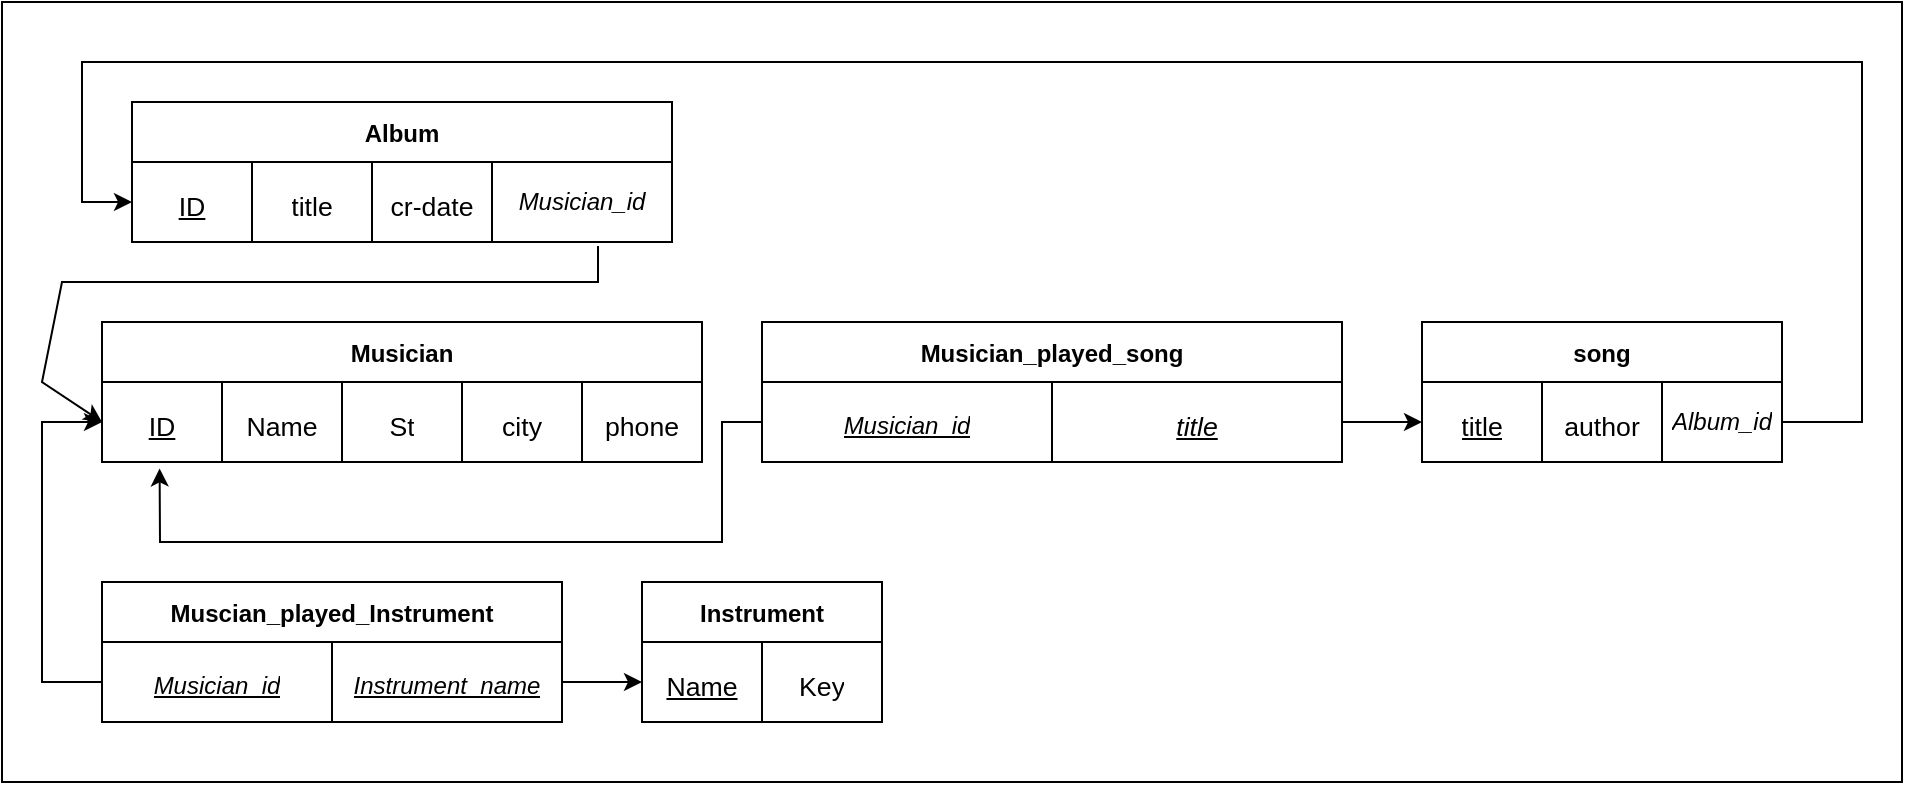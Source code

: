 <mxfile version="18.0.6" type="device" pages="4"><diagram id="R2lEEEUBdFMjLlhIrx00" name="Prob - 1"><mxGraphModel dx="1038" dy="1749" grid="1" gridSize="10" guides="1" tooltips="1" connect="1" arrows="1" fold="1" page="1" pageScale="1" pageWidth="850" pageHeight="1100" math="0" shadow="0" extFonts="Permanent Marker^https://fonts.googleapis.com/css?family=Permanent+Marker"><root><mxCell id="0"/><mxCell id="1" parent="0"/><mxCell id="737K0Qux29WXC4TYKDBs-38" value="" style="whiteSpace=wrap;html=1;" vertex="1" parent="1"><mxGeometry x="230" y="-20" width="950" height="390" as="geometry"/></mxCell><mxCell id="737K0Qux29WXC4TYKDBs-39" value="Musician" style="shape=table;startSize=30;container=1;collapsible=0;childLayout=tableLayout;fontStyle=1;align=center;" vertex="1" parent="1"><mxGeometry x="280" y="140" width="300" height="70" as="geometry"/></mxCell><mxCell id="737K0Qux29WXC4TYKDBs-40" value="" style="shape=tableRow;horizontal=0;startSize=0;swimlaneHead=0;swimlaneBody=0;top=0;left=0;bottom=0;right=0;collapsible=0;dropTarget=0;fillColor=none;points=[[0,0.5],[1,0.5]];portConstraint=eastwest;" vertex="1" parent="737K0Qux29WXC4TYKDBs-39"><mxGeometry y="30" width="300" height="40" as="geometry"/></mxCell><mxCell id="737K0Qux29WXC4TYKDBs-41" value="&lt;p style=&quot;direction: ltr; unicode-bidi: embed;&quot; align=&quot;center&quot; class=&quot;MsoNormal&quot;&gt;&lt;u&gt;&lt;span style=&quot;font-size:10.0pt&quot;&gt;ID&lt;/span&gt;&lt;/u&gt;&lt;/p&gt;" style="shape=partialRectangle;html=1;whiteSpace=wrap;connectable=0;fillColor=none;top=0;left=0;bottom=0;right=0;overflow=hidden;" vertex="1" parent="737K0Qux29WXC4TYKDBs-40"><mxGeometry width="60" height="40" as="geometry"><mxRectangle width="60" height="40" as="alternateBounds"/></mxGeometry></mxCell><mxCell id="737K0Qux29WXC4TYKDBs-42" value="&lt;p style=&quot;direction: ltr; unicode-bidi: embed;&quot; align=&quot;center&quot; class=&quot;MsoNormal&quot;&gt;&lt;span style=&quot;font-size:10.0pt&quot;&gt;Name&lt;/span&gt;&lt;/p&gt;" style="shape=partialRectangle;html=1;whiteSpace=wrap;connectable=0;fillColor=none;top=0;left=0;bottom=0;right=0;overflow=hidden;" vertex="1" parent="737K0Qux29WXC4TYKDBs-40"><mxGeometry x="60" width="60" height="40" as="geometry"><mxRectangle width="60" height="40" as="alternateBounds"/></mxGeometry></mxCell><mxCell id="737K0Qux29WXC4TYKDBs-43" value="&lt;p style=&quot;direction: ltr; unicode-bidi: embed;&quot; align=&quot;center&quot; class=&quot;MsoNormal&quot;&gt;&lt;span style=&quot;font-size:10.0pt&quot;&gt;St&lt;/span&gt;&lt;/p&gt;" style="shape=partialRectangle;html=1;whiteSpace=wrap;connectable=0;fillColor=none;top=0;left=0;bottom=0;right=0;overflow=hidden;" vertex="1" parent="737K0Qux29WXC4TYKDBs-40"><mxGeometry x="120" width="60" height="40" as="geometry"><mxRectangle width="60" height="40" as="alternateBounds"/></mxGeometry></mxCell><mxCell id="737K0Qux29WXC4TYKDBs-44" value="&lt;p style=&quot;direction: ltr; unicode-bidi: embed;&quot; align=&quot;center&quot; class=&quot;MsoNormal&quot;&gt;&lt;span style=&quot;font-size:10.0pt&quot;&gt;city&lt;/span&gt;&lt;/p&gt;" style="shape=partialRectangle;html=1;whiteSpace=wrap;connectable=0;fillColor=none;top=0;left=0;bottom=0;right=0;overflow=hidden;" vertex="1" parent="737K0Qux29WXC4TYKDBs-40"><mxGeometry x="180" width="60" height="40" as="geometry"><mxRectangle width="60" height="40" as="alternateBounds"/></mxGeometry></mxCell><mxCell id="737K0Qux29WXC4TYKDBs-45" value="&lt;p style=&quot;direction: ltr; unicode-bidi: embed;&quot; align=&quot;center&quot; class=&quot;MsoNormal&quot;&gt;&lt;span style=&quot;font-size:10.0pt&quot;&gt;phone&lt;/span&gt;&lt;/p&gt;" style="shape=partialRectangle;html=1;whiteSpace=wrap;connectable=0;fillColor=none;top=0;left=0;bottom=0;right=0;overflow=hidden;" vertex="1" parent="737K0Qux29WXC4TYKDBs-40"><mxGeometry x="240" width="60" height="40" as="geometry"><mxRectangle width="60" height="40" as="alternateBounds"/></mxGeometry></mxCell><mxCell id="737K0Qux29WXC4TYKDBs-46" value="Album" style="shape=table;startSize=30;container=1;collapsible=0;childLayout=tableLayout;fontStyle=1;align=center;" vertex="1" parent="1"><mxGeometry x="295" y="30" width="270" height="70" as="geometry"/></mxCell><mxCell id="737K0Qux29WXC4TYKDBs-47" value="" style="shape=tableRow;horizontal=0;startSize=0;swimlaneHead=0;swimlaneBody=0;top=0;left=0;bottom=0;right=0;collapsible=0;dropTarget=0;fillColor=none;points=[[0,0.5],[1,0.5]];portConstraint=eastwest;" vertex="1" parent="737K0Qux29WXC4TYKDBs-46"><mxGeometry y="30" width="270" height="40" as="geometry"/></mxCell><mxCell id="737K0Qux29WXC4TYKDBs-48" value="&lt;p style=&quot;direction: ltr; unicode-bidi: embed;&quot; align=&quot;center&quot; class=&quot;MsoNormal&quot;&gt;&lt;u&gt;&lt;span style=&quot;font-size:10.0pt&quot;&gt;ID&lt;/span&gt;&lt;/u&gt;&lt;/p&gt;" style="shape=partialRectangle;html=1;whiteSpace=wrap;connectable=0;fillColor=none;top=0;left=0;bottom=0;right=0;overflow=hidden;" vertex="1" parent="737K0Qux29WXC4TYKDBs-47"><mxGeometry width="60" height="40" as="geometry"><mxRectangle width="60" height="40" as="alternateBounds"/></mxGeometry></mxCell><mxCell id="737K0Qux29WXC4TYKDBs-49" value="&lt;p style=&quot;direction: ltr; unicode-bidi: embed;&quot; align=&quot;center&quot; class=&quot;MsoNormal&quot;&gt;&lt;span style=&quot;font-size:10.0pt&quot;&gt;title&lt;/span&gt;&lt;/p&gt;" style="shape=partialRectangle;html=1;whiteSpace=wrap;connectable=0;fillColor=none;top=0;left=0;bottom=0;right=0;overflow=hidden;" vertex="1" parent="737K0Qux29WXC4TYKDBs-47"><mxGeometry x="60" width="60" height="40" as="geometry"><mxRectangle width="60" height="40" as="alternateBounds"/></mxGeometry></mxCell><mxCell id="737K0Qux29WXC4TYKDBs-50" value="&lt;p style=&quot;direction: ltr; unicode-bidi: embed;&quot; align=&quot;center&quot; class=&quot;MsoNormal&quot;&gt;&lt;span style=&quot;font-size:10.0pt&quot;&gt;cr-date&lt;/span&gt;&lt;/p&gt;" style="shape=partialRectangle;html=1;whiteSpace=wrap;connectable=0;fillColor=none;top=0;left=0;bottom=0;right=0;overflow=hidden;" vertex="1" parent="737K0Qux29WXC4TYKDBs-47"><mxGeometry x="120" width="60" height="40" as="geometry"><mxRectangle width="60" height="40" as="alternateBounds"/></mxGeometry></mxCell><mxCell id="737K0Qux29WXC4TYKDBs-51" value="&lt;i&gt;Musician_id&lt;/i&gt;" style="shape=partialRectangle;html=1;whiteSpace=wrap;connectable=0;fillColor=none;top=0;left=0;bottom=0;right=0;overflow=hidden;" vertex="1" parent="737K0Qux29WXC4TYKDBs-47"><mxGeometry x="180" width="90" height="40" as="geometry"><mxRectangle width="90" height="40" as="alternateBounds"/></mxGeometry></mxCell><mxCell id="737K0Qux29WXC4TYKDBs-52" value="Instrument" style="shape=table;startSize=30;container=1;collapsible=0;childLayout=tableLayout;fontStyle=1;align=center;" vertex="1" parent="1"><mxGeometry x="550" y="270" width="120" height="70" as="geometry"/></mxCell><mxCell id="737K0Qux29WXC4TYKDBs-53" value="" style="shape=tableRow;horizontal=0;startSize=0;swimlaneHead=0;swimlaneBody=0;top=0;left=0;bottom=0;right=0;collapsible=0;dropTarget=0;fillColor=none;points=[[0,0.5],[1,0.5]];portConstraint=eastwest;" vertex="1" parent="737K0Qux29WXC4TYKDBs-52"><mxGeometry y="30" width="120" height="40" as="geometry"/></mxCell><mxCell id="737K0Qux29WXC4TYKDBs-54" value="&lt;p style=&quot;direction: ltr; unicode-bidi: embed;&quot; align=&quot;center&quot; class=&quot;MsoNormal&quot;&gt;&lt;u&gt;&lt;span style=&quot;font-size:10.0pt&quot;&gt;Name&lt;/span&gt;&lt;/u&gt;&lt;/p&gt;" style="shape=partialRectangle;html=1;whiteSpace=wrap;connectable=0;fillColor=none;top=0;left=0;bottom=0;right=0;overflow=hidden;" vertex="1" parent="737K0Qux29WXC4TYKDBs-53"><mxGeometry width="60" height="40" as="geometry"><mxRectangle width="60" height="40" as="alternateBounds"/></mxGeometry></mxCell><mxCell id="737K0Qux29WXC4TYKDBs-55" value="&lt;p style=&quot;direction: ltr; unicode-bidi: embed;&quot; align=&quot;center&quot; class=&quot;MsoNormal&quot;&gt;&lt;span style=&quot;font-size:10.0pt&quot;&gt;Key&lt;/span&gt;&lt;/p&gt;" style="shape=partialRectangle;html=1;whiteSpace=wrap;connectable=0;fillColor=none;top=0;left=0;bottom=0;right=0;overflow=hidden;" vertex="1" parent="737K0Qux29WXC4TYKDBs-53"><mxGeometry x="60" width="60" height="40" as="geometry"><mxRectangle width="60" height="40" as="alternateBounds"/></mxGeometry></mxCell><mxCell id="737K0Qux29WXC4TYKDBs-56" value="song" style="shape=table;startSize=30;container=1;collapsible=0;childLayout=tableLayout;fontStyle=1;align=center;" vertex="1" parent="1"><mxGeometry x="940" y="140" width="180" height="70" as="geometry"/></mxCell><mxCell id="737K0Qux29WXC4TYKDBs-57" value="" style="shape=tableRow;horizontal=0;startSize=0;swimlaneHead=0;swimlaneBody=0;top=0;left=0;bottom=0;right=0;collapsible=0;dropTarget=0;fillColor=none;points=[[0,0.5],[1,0.5]];portConstraint=eastwest;" vertex="1" parent="737K0Qux29WXC4TYKDBs-56"><mxGeometry y="30" width="180" height="40" as="geometry"/></mxCell><mxCell id="737K0Qux29WXC4TYKDBs-58" value="&lt;p style=&quot;direction: ltr; unicode-bidi: embed;&quot; align=&quot;center&quot; class=&quot;MsoNormal&quot;&gt;&lt;u&gt;&lt;span style=&quot;font-size:10.0pt&quot;&gt;title&lt;/span&gt;&lt;/u&gt;&lt;/p&gt;" style="shape=partialRectangle;html=1;whiteSpace=wrap;connectable=0;fillColor=none;top=0;left=0;bottom=0;right=0;overflow=hidden;" vertex="1" parent="737K0Qux29WXC4TYKDBs-57"><mxGeometry width="60" height="40" as="geometry"><mxRectangle width="60" height="40" as="alternateBounds"/></mxGeometry></mxCell><mxCell id="737K0Qux29WXC4TYKDBs-59" value="&lt;p style=&quot;direction: ltr; unicode-bidi: embed;&quot; align=&quot;center&quot; class=&quot;MsoNormal&quot;&gt;&lt;span style=&quot;font-size:10.0pt&quot;&gt;author&lt;/span&gt;&lt;/p&gt;" style="shape=partialRectangle;html=1;whiteSpace=wrap;connectable=0;fillColor=none;top=0;left=0;bottom=0;right=0;overflow=hidden;" vertex="1" parent="737K0Qux29WXC4TYKDBs-57"><mxGeometry x="60" width="60" height="40" as="geometry"><mxRectangle width="60" height="40" as="alternateBounds"/></mxGeometry></mxCell><mxCell id="737K0Qux29WXC4TYKDBs-60" value="&lt;i&gt;Album_id&lt;/i&gt;" style="shape=partialRectangle;html=1;whiteSpace=wrap;connectable=0;fillColor=none;top=0;left=0;bottom=0;right=0;overflow=hidden;" vertex="1" parent="737K0Qux29WXC4TYKDBs-57"><mxGeometry x="120" width="60" height="40" as="geometry"><mxRectangle width="60" height="40" as="alternateBounds"/></mxGeometry></mxCell><mxCell id="737K0Qux29WXC4TYKDBs-61" value="Muscian_played_Instrument" style="shape=table;startSize=30;container=1;collapsible=0;childLayout=tableLayout;fontStyle=1;align=center;" vertex="1" parent="1"><mxGeometry x="280" y="270" width="230" height="70" as="geometry"/></mxCell><mxCell id="737K0Qux29WXC4TYKDBs-62" value="" style="shape=tableRow;horizontal=0;startSize=0;swimlaneHead=0;swimlaneBody=0;top=0;left=0;bottom=0;right=0;collapsible=0;dropTarget=0;fillColor=none;points=[[0,0.5],[1,0.5]];portConstraint=eastwest;" vertex="1" parent="737K0Qux29WXC4TYKDBs-61"><mxGeometry y="30" width="230" height="40" as="geometry"/></mxCell><mxCell id="737K0Qux29WXC4TYKDBs-63" value="&lt;p style=&quot;direction: ltr; unicode-bidi: embed;&quot; align=&quot;center&quot; class=&quot;MsoNormal&quot;&gt;&lt;i&gt;Musician_id&lt;/i&gt;&lt;br&gt;&lt;/p&gt;" style="shape=partialRectangle;html=1;whiteSpace=wrap;connectable=0;fillColor=none;top=0;left=0;bottom=0;right=0;overflow=hidden;fontStyle=4" vertex="1" parent="737K0Qux29WXC4TYKDBs-62"><mxGeometry width="115" height="40" as="geometry"><mxRectangle width="115" height="40" as="alternateBounds"/></mxGeometry></mxCell><mxCell id="737K0Qux29WXC4TYKDBs-64" value="&lt;p style=&quot;direction: ltr; unicode-bidi: embed;&quot; align=&quot;center&quot; class=&quot;MsoNormal&quot;&gt;&lt;i&gt;Instrument_name&lt;/i&gt;&lt;br&gt;&lt;/p&gt;" style="shape=partialRectangle;html=1;whiteSpace=wrap;connectable=0;fillColor=none;top=0;left=0;bottom=0;right=0;overflow=hidden;fontStyle=4" vertex="1" parent="737K0Qux29WXC4TYKDBs-62"><mxGeometry x="115" width="115" height="40" as="geometry"><mxRectangle width="115" height="40" as="alternateBounds"/></mxGeometry></mxCell><mxCell id="737K0Qux29WXC4TYKDBs-65" value="" style="endArrow=classic;html=1;rounded=0;exitX=0;exitY=0.5;exitDx=0;exitDy=0;entryX=0;entryY=0.5;entryDx=0;entryDy=0;" edge="1" parent="1" source="737K0Qux29WXC4TYKDBs-62" target="737K0Qux29WXC4TYKDBs-40"><mxGeometry width="50" height="50" relative="1" as="geometry"><mxPoint x="610" y="260" as="sourcePoint"/><mxPoint x="660" y="210" as="targetPoint"/><Array as="points"><mxPoint x="250" y="320"/><mxPoint x="250" y="190"/></Array></mxGeometry></mxCell><mxCell id="737K0Qux29WXC4TYKDBs-66" value="Musician_played_song" style="shape=table;startSize=30;container=1;collapsible=0;childLayout=tableLayout;fontStyle=1;align=center;" vertex="1" parent="1"><mxGeometry x="610" y="140" width="290" height="70" as="geometry"/></mxCell><mxCell id="737K0Qux29WXC4TYKDBs-67" value="" style="shape=tableRow;horizontal=0;startSize=0;swimlaneHead=0;swimlaneBody=0;top=0;left=0;bottom=0;right=0;collapsible=0;dropTarget=0;fillColor=none;points=[[0,0.5],[1,0.5]];portConstraint=eastwest;" vertex="1" parent="737K0Qux29WXC4TYKDBs-66"><mxGeometry y="30" width="290" height="40" as="geometry"/></mxCell><mxCell id="737K0Qux29WXC4TYKDBs-68" value="&lt;p style=&quot;direction: ltr; unicode-bidi: embed;&quot; align=&quot;center&quot; class=&quot;MsoNormal&quot;&gt;&lt;u&gt;&lt;i&gt;Musician_id&lt;/i&gt;&lt;/u&gt;&lt;br&gt;&lt;/p&gt;" style="shape=partialRectangle;html=1;whiteSpace=wrap;connectable=0;fillColor=none;top=0;left=0;bottom=0;right=0;overflow=hidden;" vertex="1" parent="737K0Qux29WXC4TYKDBs-67"><mxGeometry width="145" height="40" as="geometry"><mxRectangle width="145" height="40" as="alternateBounds"/></mxGeometry></mxCell><mxCell id="737K0Qux29WXC4TYKDBs-69" value="&lt;p style=&quot;direction: ltr; unicode-bidi: embed;&quot; align=&quot;center&quot; class=&quot;MsoNormal&quot;&gt;&lt;u&gt;&lt;span style=&quot;font-size:10.0pt&quot;&gt;&lt;i&gt;title&lt;/i&gt;&lt;/span&gt;&lt;/u&gt;&lt;/p&gt;" style="shape=partialRectangle;html=1;whiteSpace=wrap;connectable=0;fillColor=none;top=0;left=0;bottom=0;right=0;overflow=hidden;" vertex="1" parent="737K0Qux29WXC4TYKDBs-67"><mxGeometry x="145" width="145" height="40" as="geometry"><mxRectangle width="145" height="40" as="alternateBounds"/></mxGeometry></mxCell><mxCell id="737K0Qux29WXC4TYKDBs-70" value="" style="endArrow=classic;html=1;rounded=0;exitX=1;exitY=0.5;exitDx=0;exitDy=0;" edge="1" parent="1" source="737K0Qux29WXC4TYKDBs-67" target="737K0Qux29WXC4TYKDBs-57"><mxGeometry width="50" height="50" relative="1" as="geometry"><mxPoint x="610" y="230" as="sourcePoint"/><mxPoint x="660" y="180" as="targetPoint"/></mxGeometry></mxCell><mxCell id="737K0Qux29WXC4TYKDBs-71" value="" style="endArrow=classic;html=1;rounded=0;exitX=0;exitY=0.5;exitDx=0;exitDy=0;entryX=0.096;entryY=1.08;entryDx=0;entryDy=0;entryPerimeter=0;" edge="1" parent="1" source="737K0Qux29WXC4TYKDBs-67" target="737K0Qux29WXC4TYKDBs-40"><mxGeometry width="50" height="50" relative="1" as="geometry"><mxPoint x="910" y="200" as="sourcePoint"/><mxPoint x="950" y="200" as="targetPoint"/><Array as="points"><mxPoint x="590" y="190"/><mxPoint x="590" y="250"/><mxPoint x="309" y="250"/></Array></mxGeometry></mxCell><mxCell id="737K0Qux29WXC4TYKDBs-72" value="" style="endArrow=classic;html=1;rounded=0;exitX=0.863;exitY=1.05;exitDx=0;exitDy=0;entryX=0;entryY=0.5;entryDx=0;entryDy=0;exitPerimeter=0;" edge="1" parent="1" source="737K0Qux29WXC4TYKDBs-47" target="737K0Qux29WXC4TYKDBs-40"><mxGeometry width="50" height="50" relative="1" as="geometry"><mxPoint x="610" y="230" as="sourcePoint"/><mxPoint x="660" y="180" as="targetPoint"/><Array as="points"><mxPoint x="528" y="120"/><mxPoint x="260" y="120"/><mxPoint x="250" y="170"/></Array></mxGeometry></mxCell><mxCell id="737K0Qux29WXC4TYKDBs-73" value="" style="endArrow=classic;html=1;rounded=0;exitX=1;exitY=0.5;exitDx=0;exitDy=0;entryX=0;entryY=0.5;entryDx=0;entryDy=0;" edge="1" parent="1" source="737K0Qux29WXC4TYKDBs-57" target="737K0Qux29WXC4TYKDBs-47"><mxGeometry width="50" height="50" relative="1" as="geometry"><mxPoint x="610" y="230" as="sourcePoint"/><mxPoint x="660" y="180" as="targetPoint"/><Array as="points"><mxPoint x="1160" y="190"/><mxPoint x="1160" y="10"/><mxPoint x="270" y="10"/><mxPoint x="270" y="80"/></Array></mxGeometry></mxCell><mxCell id="737K0Qux29WXC4TYKDBs-74" value="" style="endArrow=classic;html=1;rounded=0;exitX=1;exitY=0.5;exitDx=0;exitDy=0;entryX=0;entryY=0.5;entryDx=0;entryDy=0;" edge="1" parent="1" source="737K0Qux29WXC4TYKDBs-62" target="737K0Qux29WXC4TYKDBs-53"><mxGeometry width="50" height="50" relative="1" as="geometry"><mxPoint x="640" y="230" as="sourcePoint"/><mxPoint x="690" y="180" as="targetPoint"/></mxGeometry></mxCell></root></mxGraphModel></diagram><diagram id="HPIcg1Bi9cdqEMlcFPuq" name="Prob - 2"><mxGraphModel dx="1038" dy="1749" grid="1" gridSize="10" guides="1" tooltips="1" connect="1" arrows="1" fold="1" page="1" pageScale="1" pageWidth="850" pageHeight="1100" math="0" shadow="0"><root><mxCell id="0"/><mxCell id="1" parent="0"/><mxCell id="9pdEjUCm0FxI7UmxAN7M-1" value="" style="whiteSpace=wrap;html=1;movable=0;rotatable=0;cloneable=0;deletable=0;recursiveResize=0;collapsible=0;allowArrows=0;connectable=0;imageAspect=1;" vertex="1" parent="1"><mxGeometry x="320" y="-60" width="640" height="530" as="geometry"/></mxCell><mxCell id="R7hKvefllGA4JE3XF9VF-5" value="" style="shape=table;html=1;whiteSpace=wrap;startSize=0;container=1;collapsible=0;childLayout=tableLayout;" vertex="1" parent="1"><mxGeometry x="340" y="80" width="390" height="40" as="geometry"/></mxCell><mxCell id="R7hKvefllGA4JE3XF9VF-6" value="" style="shape=tableRow;horizontal=0;startSize=0;swimlaneHead=0;swimlaneBody=0;top=0;left=0;bottom=0;right=0;collapsible=0;dropTarget=0;fillColor=none;points=[[0,0.5],[1,0.5]];portConstraint=eastwest;" vertex="1" parent="R7hKvefllGA4JE3XF9VF-5"><mxGeometry width="390" height="40" as="geometry"/></mxCell><mxCell id="R7hKvefllGA4JE3XF9VF-7" value="&lt;p dir=&quot;RTL&quot; align=&quot;center&quot; class=&quot;MsoNormal&quot;&gt;&lt;span dir=&quot;LTR&quot;&gt;Sales office&lt;/span&gt;&lt;/p&gt;" style="shape=partialRectangle;html=1;whiteSpace=wrap;connectable=0;fillColor=none;top=0;left=0;bottom=0;right=0;overflow=hidden;fontStyle=1;strokeWidth=8;perimeterSpacing=10;" vertex="1" parent="R7hKvefllGA4JE3XF9VF-6"><mxGeometry width="140" height="40" as="geometry"><mxRectangle width="140" height="40" as="alternateBounds"/></mxGeometry></mxCell><mxCell id="R7hKvefllGA4JE3XF9VF-8" value="&lt;p style=&quot;direction: ltr; unicode-bidi: embed;&quot; align=&quot;center&quot; class=&quot;MsoNormal&quot;&gt;&lt;u&gt;&lt;span style=&quot;font-size:10.0pt&quot;&gt;NUM&lt;/span&gt;&lt;/u&gt;&lt;/p&gt;" style="shape=partialRectangle;html=1;whiteSpace=wrap;connectable=0;fillColor=none;top=0;left=0;bottom=0;right=0;overflow=hidden;" vertex="1" parent="R7hKvefllGA4JE3XF9VF-6"><mxGeometry x="140" width="80" height="40" as="geometry"><mxRectangle width="80" height="40" as="alternateBounds"/></mxGeometry></mxCell><mxCell id="R7hKvefllGA4JE3XF9VF-9" value="&lt;p style=&quot;direction: ltr; unicode-bidi: embed;&quot; align=&quot;center&quot; class=&quot;MsoNormal&quot;&gt;&lt;span style=&quot;font-size:10.0pt&quot;&gt;Loc&lt;/span&gt;&lt;/p&gt;" style="shape=partialRectangle;html=1;whiteSpace=wrap;connectable=0;fillColor=none;top=0;left=0;bottom=0;right=0;overflow=hidden;" vertex="1" parent="R7hKvefllGA4JE3XF9VF-6"><mxGeometry x="220" width="60" height="40" as="geometry"><mxRectangle width="60" height="40" as="alternateBounds"/></mxGeometry></mxCell><mxCell id="R7hKvefllGA4JE3XF9VF-41" value="&lt;i&gt;Employee_id&lt;/i&gt;" style="shape=partialRectangle;html=1;whiteSpace=wrap;connectable=0;fillColor=none;top=0;left=0;bottom=0;right=0;overflow=hidden;" vertex="1" parent="R7hKvefllGA4JE3XF9VF-6"><mxGeometry x="280" width="110" height="40" as="geometry"><mxRectangle width="110" height="40" as="alternateBounds"/></mxGeometry></mxCell><mxCell id="R7hKvefllGA4JE3XF9VF-18" value="" style="shape=table;html=1;whiteSpace=wrap;startSize=0;container=1;collapsible=0;childLayout=tableLayout;" vertex="1" parent="1"><mxGeometry x="340" y="200" width="580" height="40" as="geometry"/></mxCell><mxCell id="R7hKvefllGA4JE3XF9VF-19" value="" style="shape=tableRow;horizontal=0;startSize=0;swimlaneHead=0;swimlaneBody=0;top=0;left=0;bottom=0;right=0;collapsible=0;dropTarget=0;fillColor=none;points=[[0,0.5],[1,0.5]];portConstraint=eastwest;" vertex="1" parent="R7hKvefllGA4JE3XF9VF-18"><mxGeometry width="580" height="40" as="geometry"/></mxCell><mxCell id="R7hKvefllGA4JE3XF9VF-20" value="&lt;p dir=&quot;RTL&quot; align=&quot;center&quot; class=&quot;MsoNormal&quot;&gt;&lt;span dir=&quot;LTR&quot;&gt;Property&lt;/span&gt;&lt;/p&gt;" style="shape=partialRectangle;html=1;whiteSpace=wrap;connectable=0;fillColor=none;top=0;left=0;bottom=0;right=0;overflow=hidden;fontStyle=1;strokeWidth=8;perimeterSpacing=10;" vertex="1" parent="R7hKvefllGA4JE3XF9VF-19"><mxGeometry width="156" height="40" as="geometry"><mxRectangle width="156" height="40" as="alternateBounds"/></mxGeometry></mxCell><mxCell id="R7hKvefllGA4JE3XF9VF-21" value="&lt;p style=&quot;direction: ltr; unicode-bidi: embed;&quot; align=&quot;center&quot; class=&quot;MsoNormal&quot;&gt;&lt;u&gt;&lt;span style=&quot;font-size:10.0pt&quot;&gt;ID&lt;/span&gt;&lt;/u&gt;&lt;/p&gt;" style="shape=partialRectangle;html=1;whiteSpace=wrap;connectable=0;fillColor=none;top=0;left=0;bottom=0;right=0;overflow=hidden;" vertex="1" parent="R7hKvefllGA4JE3XF9VF-19"><mxGeometry x="156" width="89" height="40" as="geometry"><mxRectangle width="89" height="40" as="alternateBounds"/></mxGeometry></mxCell><mxCell id="R7hKvefllGA4JE3XF9VF-22" value="&lt;p style=&quot;direction: ltr; unicode-bidi: embed;&quot; align=&quot;center&quot; class=&quot;MsoNormal&quot;&gt;&lt;span style=&quot;font-size:10.0pt&quot;&gt;Add&lt;/span&gt;&lt;/p&gt;" style="shape=partialRectangle;html=1;whiteSpace=wrap;connectable=0;fillColor=none;top=0;left=0;bottom=0;right=0;overflow=hidden;" vertex="1" parent="R7hKvefllGA4JE3XF9VF-19"><mxGeometry x="245" width="67" height="40" as="geometry"><mxRectangle width="67" height="40" as="alternateBounds"/></mxGeometry></mxCell><mxCell id="R7hKvefllGA4JE3XF9VF-23" value="&lt;p style=&quot;direction: ltr; unicode-bidi: embed;&quot; align=&quot;center&quot; class=&quot;MsoNormal&quot;&gt;&lt;span style=&quot;font-size:10.0pt&quot;&gt;City&lt;/span&gt;&lt;/p&gt;" style="shape=partialRectangle;html=1;whiteSpace=wrap;connectable=0;fillColor=none;top=0;left=0;bottom=0;right=0;overflow=hidden;" vertex="1" parent="R7hKvefllGA4JE3XF9VF-19"><mxGeometry x="312" width="67" height="40" as="geometry"><mxRectangle width="67" height="40" as="alternateBounds"/></mxGeometry></mxCell><mxCell id="R7hKvefllGA4JE3XF9VF-24" value="&lt;p style=&quot;direction: ltr; unicode-bidi: embed;&quot; align=&quot;center&quot; class=&quot;MsoNormal&quot;&gt;&lt;span style=&quot;font-size:10.0pt&quot;&gt;State&lt;/span&gt;&lt;/p&gt;" style="shape=partialRectangle;html=1;whiteSpace=wrap;connectable=0;fillColor=none;top=0;left=0;bottom=0;right=0;overflow=hidden;" vertex="1" parent="R7hKvefllGA4JE3XF9VF-19"><mxGeometry x="379" width="67" height="40" as="geometry"><mxRectangle width="67" height="40" as="alternateBounds"/></mxGeometry></mxCell><mxCell id="R7hKvefllGA4JE3XF9VF-25" value="&lt;p style=&quot;direction: ltr; unicode-bidi: embed;&quot; align=&quot;center&quot; class=&quot;MsoNormal&quot;&gt;&lt;span style=&quot;font-size:10.0pt&quot;&gt;Zip&lt;/span&gt;&lt;/p&gt;" style="shape=partialRectangle;html=1;whiteSpace=wrap;connectable=0;fillColor=none;top=0;left=0;bottom=0;right=0;overflow=hidden;" vertex="1" parent="R7hKvefllGA4JE3XF9VF-19"><mxGeometry x="446" width="67" height="40" as="geometry"><mxRectangle width="67" height="40" as="alternateBounds"/></mxGeometry></mxCell><mxCell id="R7hKvefllGA4JE3XF9VF-51" value="&lt;i style=&quot;&quot;&gt;office_id&lt;/i&gt;" style="shape=partialRectangle;html=1;whiteSpace=wrap;connectable=0;fillColor=none;top=0;left=0;bottom=0;right=0;overflow=hidden;" vertex="1" parent="R7hKvefllGA4JE3XF9VF-19"><mxGeometry x="513" width="67" height="40" as="geometry"><mxRectangle width="67" height="40" as="alternateBounds"/></mxGeometry></mxCell><mxCell id="R7hKvefllGA4JE3XF9VF-28" value="" style="shape=table;html=1;whiteSpace=wrap;startSize=0;container=1;collapsible=0;childLayout=tableLayout;" vertex="1" parent="1"><mxGeometry x="340" y="420" width="280" height="40" as="geometry"/></mxCell><mxCell id="R7hKvefllGA4JE3XF9VF-29" value="" style="shape=tableRow;horizontal=0;startSize=0;swimlaneHead=0;swimlaneBody=0;top=0;left=0;bottom=0;right=0;collapsible=0;dropTarget=0;fillColor=none;points=[[0,0.5],[1,0.5]];portConstraint=eastwest;" vertex="1" parent="R7hKvefllGA4JE3XF9VF-28"><mxGeometry width="280" height="40" as="geometry"/></mxCell><mxCell id="R7hKvefllGA4JE3XF9VF-30" value="&lt;p dir=&quot;RTL&quot; align=&quot;center&quot; class=&quot;MsoNormal&quot;&gt;&lt;span dir=&quot;LTR&quot;&gt;Owner&lt;/span&gt;&lt;/p&gt;" style="shape=partialRectangle;html=1;whiteSpace=wrap;connectable=0;fillColor=none;top=0;left=0;bottom=0;right=0;overflow=hidden;fontStyle=1;strokeWidth=8;perimeterSpacing=10;" vertex="1" parent="R7hKvefllGA4JE3XF9VF-29"><mxGeometry width="140" height="40" as="geometry"><mxRectangle width="140" height="40" as="alternateBounds"/></mxGeometry></mxCell><mxCell id="R7hKvefllGA4JE3XF9VF-31" value="&lt;p style=&quot;direction: ltr; unicode-bidi: embed;&quot; align=&quot;center&quot; class=&quot;MsoNormal&quot;&gt;&lt;u&gt;&lt;span style=&quot;font-size:10.0pt&quot;&gt;ID&lt;/span&gt;&lt;/u&gt;&lt;/p&gt;" style="shape=partialRectangle;html=1;whiteSpace=wrap;connectable=0;fillColor=none;top=0;left=0;bottom=0;right=0;overflow=hidden;" vertex="1" parent="R7hKvefllGA4JE3XF9VF-29"><mxGeometry x="140" width="80" height="40" as="geometry"><mxRectangle width="80" height="40" as="alternateBounds"/></mxGeometry></mxCell><mxCell id="R7hKvefllGA4JE3XF9VF-32" value="&lt;p style=&quot;direction: ltr; unicode-bidi: embed;&quot; align=&quot;center&quot; class=&quot;MsoNormal&quot;&gt;&lt;span style=&quot;font-size:10.0pt&quot;&gt;Name&lt;/span&gt;&lt;/p&gt;" style="shape=partialRectangle;html=1;whiteSpace=wrap;connectable=0;fillColor=none;top=0;left=0;bottom=0;right=0;overflow=hidden;" vertex="1" parent="R7hKvefllGA4JE3XF9VF-29"><mxGeometry x="220" width="60" height="40" as="geometry"><mxRectangle width="60" height="40" as="alternateBounds"/></mxGeometry></mxCell><mxCell id="R7hKvefllGA4JE3XF9VF-36" value="" style="shape=table;html=1;whiteSpace=wrap;startSize=0;container=1;collapsible=0;childLayout=tableLayout;" vertex="1" parent="1"><mxGeometry x="340" y="-50" width="340" height="40" as="geometry"/></mxCell><mxCell id="R7hKvefllGA4JE3XF9VF-37" value="" style="shape=tableRow;horizontal=0;startSize=0;swimlaneHead=0;swimlaneBody=0;top=0;left=0;bottom=0;right=0;collapsible=0;dropTarget=0;fillColor=none;points=[[0,0.5],[1,0.5]];portConstraint=eastwest;" vertex="1" parent="R7hKvefllGA4JE3XF9VF-36"><mxGeometry width="340" height="40" as="geometry"/></mxCell><mxCell id="R7hKvefllGA4JE3XF9VF-38" value="&lt;p dir=&quot;RTL&quot; align=&quot;center&quot; class=&quot;MsoNormal&quot;&gt;&lt;span dir=&quot;LTR&quot;&gt;Employee&lt;/span&gt;&lt;/p&gt;" style="shape=partialRectangle;html=1;whiteSpace=wrap;connectable=0;fillColor=none;top=0;left=0;bottom=0;right=0;overflow=hidden;fontStyle=1;strokeWidth=8;perimeterSpacing=10;" vertex="1" parent="R7hKvefllGA4JE3XF9VF-37"><mxGeometry width="140" height="40" as="geometry"><mxRectangle width="140" height="40" as="alternateBounds"/></mxGeometry></mxCell><mxCell id="R7hKvefllGA4JE3XF9VF-39" value="&lt;p style=&quot;direction: ltr; unicode-bidi: embed;&quot; align=&quot;center&quot; class=&quot;MsoNormal&quot;&gt;&lt;u&gt;&lt;span style=&quot;font-size:10.0pt&quot;&gt;ID&lt;/span&gt;&lt;/u&gt;&lt;/p&gt;" style="shape=partialRectangle;html=1;whiteSpace=wrap;connectable=0;fillColor=none;top=0;left=0;bottom=0;right=0;overflow=hidden;" vertex="1" parent="R7hKvefllGA4JE3XF9VF-37"><mxGeometry x="140" width="80" height="40" as="geometry"><mxRectangle width="80" height="40" as="alternateBounds"/></mxGeometry></mxCell><mxCell id="R7hKvefllGA4JE3XF9VF-40" value="&lt;p style=&quot;direction: ltr; unicode-bidi: embed;&quot; align=&quot;center&quot; class=&quot;MsoNormal&quot;&gt;&lt;span style=&quot;font-size:10.0pt&quot;&gt;Name&lt;/span&gt;&lt;/p&gt;" style="shape=partialRectangle;html=1;whiteSpace=wrap;connectable=0;fillColor=none;top=0;left=0;bottom=0;right=0;overflow=hidden;" vertex="1" parent="R7hKvefllGA4JE3XF9VF-37"><mxGeometry x="220" width="60" height="40" as="geometry"><mxRectangle width="60" height="40" as="alternateBounds"/></mxGeometry></mxCell><mxCell id="R7hKvefllGA4JE3XF9VF-44" value="&lt;i&gt;office_id&lt;/i&gt;" style="shape=partialRectangle;html=1;whiteSpace=wrap;connectable=0;fillColor=none;top=0;left=0;bottom=0;right=0;overflow=hidden;" vertex="1" parent="R7hKvefllGA4JE3XF9VF-37"><mxGeometry x="280" width="60" height="40" as="geometry"><mxRectangle width="60" height="40" as="alternateBounds"/></mxGeometry></mxCell><mxCell id="R7hKvefllGA4JE3XF9VF-46" value="" style="endArrow=classic;html=1;rounded=0;fontSize=17;entryX=0.735;entryY=1;entryDx=0;entryDy=0;entryPerimeter=0;exitX=0.846;exitY=0;exitDx=0;exitDy=0;exitPerimeter=0;" edge="1" parent="1" source="R7hKvefllGA4JE3XF9VF-6" target="R7hKvefllGA4JE3XF9VF-37"><mxGeometry width="50" height="50" relative="1" as="geometry"><mxPoint x="640" y="100" as="sourcePoint"/><mxPoint x="690" y="50" as="targetPoint"/><Array as="points"><mxPoint x="670" y="60"/><mxPoint x="590" y="60"/></Array></mxGeometry></mxCell><mxCell id="R7hKvefllGA4JE3XF9VF-50" value="Manage" style="edgeLabel;html=1;align=center;verticalAlign=middle;resizable=0;points=[];fontSize=17;" vertex="1" connectable="0" parent="R7hKvefllGA4JE3XF9VF-46"><mxGeometry x="-0.089" y="1" relative="1" as="geometry"><mxPoint as="offset"/></mxGeometry></mxCell><mxCell id="R7hKvefllGA4JE3XF9VF-48" value="" style="endArrow=classic;html=1;rounded=0;fontSize=17;exitX=0.926;exitY=1.09;exitDx=0;exitDy=0;exitPerimeter=0;entryX=0.473;entryY=0.03;entryDx=0;entryDy=0;entryPerimeter=0;" edge="1" parent="1" source="R7hKvefllGA4JE3XF9VF-37" target="R7hKvefllGA4JE3XF9VF-6"><mxGeometry width="50" height="50" relative="1" as="geometry"><mxPoint x="640" y="100" as="sourcePoint"/><mxPoint x="690" y="50" as="targetPoint"/><Array as="points"><mxPoint x="655" y="20"/><mxPoint x="524" y="20"/></Array></mxGeometry></mxCell><mxCell id="R7hKvefllGA4JE3XF9VF-49" value="Works" style="edgeLabel;html=1;align=center;verticalAlign=middle;resizable=0;points=[];fontSize=17;" vertex="1" connectable="0" parent="R7hKvefllGA4JE3XF9VF-48"><mxGeometry x="-0.095" y="1" relative="1" as="geometry"><mxPoint as="offset"/></mxGeometry></mxCell><mxCell id="R7hKvefllGA4JE3XF9VF-52" value="" style="endArrow=classic;html=1;rounded=0;fontSize=17;exitX=0.945;exitY=-0.06;exitDx=0;exitDy=0;exitPerimeter=0;entryX=0.454;entryY=1.08;entryDx=0;entryDy=0;entryPerimeter=0;" edge="1" parent="1" source="R7hKvefllGA4JE3XF9VF-19" target="R7hKvefllGA4JE3XF9VF-6"><mxGeometry width="50" height="50" relative="1" as="geometry"><mxPoint x="640" y="100" as="sourcePoint"/><mxPoint x="690" y="50" as="targetPoint"/><Array as="points"><mxPoint x="890" y="180"/><mxPoint x="517" y="180"/></Array></mxGeometry></mxCell><mxCell id="R7hKvefllGA4JE3XF9VF-53" value="List" style="edgeLabel;html=1;align=center;verticalAlign=middle;resizable=0;points=[];fontSize=17;" vertex="1" connectable="0" parent="R7hKvefllGA4JE3XF9VF-52"><mxGeometry x="0.344" relative="1" as="geometry"><mxPoint as="offset"/></mxGeometry></mxCell><mxCell id="R7hKvefllGA4JE3XF9VF-54" value="" style="shape=table;html=1;whiteSpace=wrap;startSize=0;container=1;collapsible=0;childLayout=tableLayout;" vertex="1" parent="1"><mxGeometry x="340" y="320" width="460" height="40" as="geometry"/></mxCell><mxCell id="R7hKvefllGA4JE3XF9VF-55" value="" style="shape=tableRow;horizontal=0;startSize=0;swimlaneHead=0;swimlaneBody=0;top=0;left=0;bottom=0;right=0;collapsible=0;dropTarget=0;fillColor=none;points=[[0,0.5],[1,0.5]];portConstraint=eastwest;" vertex="1" parent="R7hKvefllGA4JE3XF9VF-54"><mxGeometry width="460" height="40" as="geometry"/></mxCell><mxCell id="R7hKvefllGA4JE3XF9VF-56" value="&lt;p dir=&quot;RTL&quot; align=&quot;center&quot; class=&quot;MsoNormal&quot;&gt;&lt;span dir=&quot;LTR&quot;&gt;Owner_has_Property&lt;/span&gt;&lt;/p&gt;" style="shape=partialRectangle;html=1;whiteSpace=wrap;connectable=0;fillColor=none;top=0;left=0;bottom=0;right=0;overflow=hidden;fontStyle=1;strokeWidth=8;perimeterSpacing=10;" vertex="1" parent="R7hKvefllGA4JE3XF9VF-55"><mxGeometry width="185" height="40" as="geometry"><mxRectangle width="185" height="40" as="alternateBounds"/></mxGeometry></mxCell><mxCell id="R7hKvefllGA4JE3XF9VF-57" value="Owner_Id" style="shape=partialRectangle;html=1;whiteSpace=wrap;connectable=0;fillColor=none;top=0;left=0;bottom=0;right=0;overflow=hidden;" vertex="1" parent="R7hKvefllGA4JE3XF9VF-55"><mxGeometry x="185" width="95" height="40" as="geometry"><mxRectangle width="95" height="40" as="alternateBounds"/></mxGeometry></mxCell><mxCell id="R7hKvefllGA4JE3XF9VF-58" value="&lt;p style=&quot;direction: ltr; unicode-bidi: embed;&quot; align=&quot;center&quot; class=&quot;MsoNormal&quot;&gt;Property_Id&lt;br&gt;&lt;/p&gt;" style="shape=partialRectangle;html=1;whiteSpace=wrap;connectable=0;fillColor=none;top=0;left=0;bottom=0;right=0;overflow=hidden;" vertex="1" parent="R7hKvefllGA4JE3XF9VF-55"><mxGeometry x="280" width="90" height="40" as="geometry"><mxRectangle width="90" height="40" as="alternateBounds"/></mxGeometry></mxCell><mxCell id="R7hKvefllGA4JE3XF9VF-59" value="percent" style="shape=partialRectangle;html=1;whiteSpace=wrap;connectable=0;fillColor=none;top=0;left=0;bottom=0;right=0;overflow=hidden;" vertex="1" parent="R7hKvefllGA4JE3XF9VF-55"><mxGeometry x="370" width="90" height="40" as="geometry"><mxRectangle width="90" height="40" as="alternateBounds"/></mxGeometry></mxCell><mxCell id="R7hKvefllGA4JE3XF9VF-60" value="" style="endArrow=classic;html=1;rounded=0;fontSize=17;exitX=0.7;exitY=0.02;exitDx=0;exitDy=0;exitPerimeter=0;entryX=0.357;entryY=1.08;entryDx=0;entryDy=0;entryPerimeter=0;" edge="1" parent="1" source="R7hKvefllGA4JE3XF9VF-55" target="R7hKvefllGA4JE3XF9VF-19"><mxGeometry width="50" height="50" relative="1" as="geometry"><mxPoint x="640" y="270" as="sourcePoint"/><mxPoint x="690" y="220" as="targetPoint"/></mxGeometry></mxCell><mxCell id="R7hKvefllGA4JE3XF9VF-61" value="" style="endArrow=classic;html=1;rounded=0;fontSize=17;entryX=0.676;entryY=0.02;entryDx=0;entryDy=0;entryPerimeter=0;exitX=0.524;exitY=1.08;exitDx=0;exitDy=0;exitPerimeter=0;" edge="1" parent="1" source="R7hKvefllGA4JE3XF9VF-55" target="R7hKvefllGA4JE3XF9VF-29"><mxGeometry width="50" height="50" relative="1" as="geometry"><mxPoint x="590" y="380" as="sourcePoint"/><mxPoint x="690" y="220" as="targetPoint"/></mxGeometry></mxCell></root></mxGraphModel></diagram><diagram id="K4npwN7QpCgdzEN7myO8" name="Prob - 3"><mxGraphModel dx="1038" dy="1749" grid="1" gridSize="10" guides="1" tooltips="1" connect="1" arrows="1" fold="1" page="1" pageScale="1" pageWidth="850" pageHeight="1100" math="0" shadow="0"><root><mxCell id="0"/><mxCell id="1" parent="0"/><mxCell id="vZ4uM-qQZgZvAGxShzAx-1" value="" style="whiteSpace=wrap;html=1;movable=0;rotatable=0;cloneable=0;deletable=0;recursiveResize=0;collapsible=0;allowArrows=0;connectable=0;imageAspect=1;" vertex="1" parent="1"><mxGeometry x="320" y="-210" width="740" height="710" as="geometry"/></mxCell><mxCell id="vZ4uM-qQZgZvAGxShzAx-17" value="" style="shape=table;html=1;whiteSpace=wrap;startSize=0;container=1;collapsible=0;childLayout=tableLayout;" vertex="1" parent="1"><mxGeometry x="370" y="-30" width="548" height="40" as="geometry"/></mxCell><mxCell id="vZ4uM-qQZgZvAGxShzAx-18" value="" style="shape=tableRow;horizontal=0;startSize=0;swimlaneHead=0;swimlaneBody=0;top=0;left=0;bottom=0;right=0;collapsible=0;dropTarget=0;fillColor=none;points=[[0,0.5],[1,0.5]];portConstraint=eastwest;" vertex="1" parent="vZ4uM-qQZgZvAGxShzAx-17"><mxGeometry width="548" height="40" as="geometry"/></mxCell><mxCell id="vZ4uM-qQZgZvAGxShzAx-19" value="&lt;p dir=&quot;RTL&quot; align=&quot;center&quot; class=&quot;MsoNormal&quot;&gt;&lt;b&gt;&lt;span style=&quot;font-size:14.0pt&quot; dir=&quot;LTR&quot;&gt;Patient&lt;/span&gt;&lt;/b&gt;&lt;/p&gt;" style="shape=partialRectangle;html=1;whiteSpace=wrap;connectable=0;fillColor=none;top=0;left=0;bottom=0;right=0;overflow=hidden;fontStyle=1;strokeWidth=8;perimeterSpacing=10;" vertex="1" parent="vZ4uM-qQZgZvAGxShzAx-18"><mxGeometry width="167" height="40" as="geometry"><mxRectangle width="167" height="40" as="alternateBounds"/></mxGeometry></mxCell><mxCell id="vZ4uM-qQZgZvAGxShzAx-20" value="&lt;p style=&quot;direction: ltr; unicode-bidi: embed;&quot; align=&quot;center&quot; class=&quot;MsoNormal&quot;&gt;&lt;u&gt;&lt;span style=&quot;font-size:10.0pt&quot;&gt;ID&lt;/span&gt;&lt;/u&gt;&lt;/p&gt;" style="shape=partialRectangle;html=1;whiteSpace=wrap;connectable=0;fillColor=none;top=0;left=0;bottom=0;right=0;overflow=hidden;" vertex="1" parent="vZ4uM-qQZgZvAGxShzAx-18"><mxGeometry x="167" width="95" height="40" as="geometry"><mxRectangle width="95" height="40" as="alternateBounds"/></mxGeometry></mxCell><mxCell id="vZ4uM-qQZgZvAGxShzAx-21" value="&lt;p style=&quot;direction: ltr; unicode-bidi: embed;&quot; align=&quot;center&quot; class=&quot;MsoNormal&quot;&gt;&lt;span style=&quot;font-size:10.0pt&quot;&gt;Name&lt;/span&gt;&lt;/p&gt;" style="shape=partialRectangle;html=1;whiteSpace=wrap;connectable=0;fillColor=none;top=0;left=0;bottom=0;right=0;overflow=hidden;" vertex="1" parent="vZ4uM-qQZgZvAGxShzAx-18"><mxGeometry x="262" width="72" height="40" as="geometry"><mxRectangle width="72" height="40" as="alternateBounds"/></mxGeometry></mxCell><mxCell id="vZ4uM-qQZgZvAGxShzAx-42" value="&lt;p dir=&quot;RTL&quot; class=&quot;MsoNormal&quot;&gt;&lt;span dir=&quot;LTR&quot;&gt;DOB&lt;/span&gt;&lt;/p&gt;" style="shape=partialRectangle;html=1;whiteSpace=wrap;connectable=0;fillColor=none;top=0;left=0;bottom=0;right=0;overflow=hidden;" vertex="1" parent="vZ4uM-qQZgZvAGxShzAx-18"><mxGeometry x="334" width="71" height="40" as="geometry"><mxRectangle width="71" height="40" as="alternateBounds"/></mxGeometry></mxCell><mxCell id="vZ4uM-qQZgZvAGxShzAx-64" value="Consultant_id" style="shape=partialRectangle;html=1;whiteSpace=wrap;connectable=0;fillColor=none;top=0;left=0;bottom=0;right=0;overflow=hidden;fontStyle=2" vertex="1" parent="vZ4uM-qQZgZvAGxShzAx-18"><mxGeometry x="405" width="85" height="40" as="geometry"><mxRectangle width="85" height="40" as="alternateBounds"/></mxGeometry></mxCell><mxCell id="vZ4uM-qQZgZvAGxShzAx-65" value="&lt;span style=&quot;&quot;&gt;Ward_id&lt;/span&gt;" style="shape=partialRectangle;html=1;whiteSpace=wrap;connectable=0;fillColor=none;top=0;left=0;bottom=0;right=0;overflow=hidden;fontStyle=2" vertex="1" parent="vZ4uM-qQZgZvAGxShzAx-18"><mxGeometry x="490" width="58" height="40" as="geometry"><mxRectangle width="58" height="40" as="alternateBounds"/></mxGeometry></mxCell><mxCell id="vZ4uM-qQZgZvAGxShzAx-43" value="" style="shape=table;html=1;whiteSpace=wrap;startSize=0;container=1;collapsible=0;childLayout=tableLayout;" vertex="1" parent="1"><mxGeometry x="370" y="60" width="340" height="40" as="geometry"/></mxCell><mxCell id="vZ4uM-qQZgZvAGxShzAx-44" value="" style="shape=tableRow;horizontal=0;startSize=0;swimlaneHead=0;swimlaneBody=0;top=0;left=0;bottom=0;right=0;collapsible=0;dropTarget=0;fillColor=none;points=[[0,0.5],[1,0.5]];portConstraint=eastwest;" vertex="1" parent="vZ4uM-qQZgZvAGxShzAx-43"><mxGeometry width="340" height="40" as="geometry"/></mxCell><mxCell id="vZ4uM-qQZgZvAGxShzAx-45" value="&lt;p dir=&quot;RTL&quot; align=&quot;center&quot; class=&quot;MsoNormal&quot;&gt;&lt;b&gt;&lt;span style=&quot;font-size:14.0pt&quot; dir=&quot;LTR&quot;&gt;Ward&lt;/span&gt;&lt;/b&gt;&lt;span dir=&quot;LTR&quot;&gt;&lt;/span&gt;&lt;/p&gt;" style="shape=partialRectangle;html=1;whiteSpace=wrap;connectable=0;fillColor=none;top=0;left=0;bottom=0;right=0;overflow=hidden;fontStyle=1;strokeWidth=8;perimeterSpacing=10;" vertex="1" parent="vZ4uM-qQZgZvAGxShzAx-44"><mxGeometry width="140" height="40" as="geometry"><mxRectangle width="140" height="40" as="alternateBounds"/></mxGeometry></mxCell><mxCell id="vZ4uM-qQZgZvAGxShzAx-46" value="&lt;p style=&quot;direction: ltr; unicode-bidi: embed;&quot; align=&quot;center&quot; class=&quot;MsoNormal&quot;&gt;&lt;u&gt;&lt;span style=&quot;font-size:10.0pt&quot;&gt;ID&lt;/span&gt;&lt;/u&gt;&lt;/p&gt;" style="shape=partialRectangle;html=1;whiteSpace=wrap;connectable=0;fillColor=none;top=0;left=0;bottom=0;right=0;overflow=hidden;" vertex="1" parent="vZ4uM-qQZgZvAGxShzAx-44"><mxGeometry x="140" width="80" height="40" as="geometry"><mxRectangle width="80" height="40" as="alternateBounds"/></mxGeometry></mxCell><mxCell id="vZ4uM-qQZgZvAGxShzAx-47" value="&lt;p style=&quot;direction: ltr; unicode-bidi: embed;&quot; align=&quot;center&quot; class=&quot;MsoNormal&quot;&gt;&lt;span style=&quot;font-size:10.0pt&quot;&gt;Name&lt;/span&gt;&lt;/p&gt;" style="shape=partialRectangle;html=1;whiteSpace=wrap;connectable=0;fillColor=none;top=0;left=0;bottom=0;right=0;overflow=hidden;" vertex="1" parent="vZ4uM-qQZgZvAGxShzAx-44"><mxGeometry x="220" width="60" height="40" as="geometry"><mxRectangle width="60" height="40" as="alternateBounds"/></mxGeometry></mxCell><mxCell id="vZ4uM-qQZgZvAGxShzAx-77" value="nurse_id" style="shape=partialRectangle;html=1;whiteSpace=wrap;connectable=0;fillColor=none;top=0;left=0;bottom=0;right=0;overflow=hidden;fontStyle=2" vertex="1" parent="vZ4uM-qQZgZvAGxShzAx-44"><mxGeometry x="280" width="60" height="40" as="geometry"><mxRectangle width="60" height="40" as="alternateBounds"/></mxGeometry></mxCell><mxCell id="vZ4uM-qQZgZvAGxShzAx-49" value="" style="shape=table;html=1;whiteSpace=wrap;startSize=0;container=1;collapsible=0;childLayout=tableLayout;" vertex="1" parent="1"><mxGeometry x="370" y="-190" width="280" height="40" as="geometry"/></mxCell><mxCell id="vZ4uM-qQZgZvAGxShzAx-50" value="" style="shape=tableRow;horizontal=0;startSize=0;swimlaneHead=0;swimlaneBody=0;top=0;left=0;bottom=0;right=0;collapsible=0;dropTarget=0;fillColor=none;points=[[0,0.5],[1,0.5]];portConstraint=eastwest;" vertex="1" parent="vZ4uM-qQZgZvAGxShzAx-49"><mxGeometry width="280" height="40" as="geometry"/></mxCell><mxCell id="vZ4uM-qQZgZvAGxShzAx-51" value="&lt;p dir=&quot;RTL&quot; align=&quot;center&quot; class=&quot;MsoNormal&quot;&gt;&lt;b&gt;&lt;span style=&quot;font-size:14.0pt&quot; dir=&quot;LTR&quot;&gt;Consultant&lt;/span&gt;&lt;/b&gt;&lt;span dir=&quot;LTR&quot;&gt;&lt;/span&gt;&lt;/p&gt;" style="shape=partialRectangle;html=1;whiteSpace=wrap;connectable=0;fillColor=none;top=0;left=0;bottom=0;right=0;overflow=hidden;fontStyle=1;strokeWidth=8;perimeterSpacing=10;" vertex="1" parent="vZ4uM-qQZgZvAGxShzAx-50"><mxGeometry width="140" height="40" as="geometry"><mxRectangle width="140" height="40" as="alternateBounds"/></mxGeometry></mxCell><mxCell id="vZ4uM-qQZgZvAGxShzAx-52" value="&lt;p style=&quot;direction: ltr; unicode-bidi: embed;&quot; align=&quot;center&quot; class=&quot;MsoNormal&quot;&gt;&lt;u&gt;&lt;span style=&quot;font-size:10.0pt&quot;&gt;ID&lt;/span&gt;&lt;/u&gt;&lt;/p&gt;" style="shape=partialRectangle;html=1;whiteSpace=wrap;connectable=0;fillColor=none;top=0;left=0;bottom=0;right=0;overflow=hidden;" vertex="1" parent="vZ4uM-qQZgZvAGxShzAx-50"><mxGeometry x="140" width="80" height="40" as="geometry"><mxRectangle width="80" height="40" as="alternateBounds"/></mxGeometry></mxCell><mxCell id="vZ4uM-qQZgZvAGxShzAx-53" value="&lt;p style=&quot;direction: ltr; unicode-bidi: embed;&quot; align=&quot;center&quot; class=&quot;MsoNormal&quot;&gt;&lt;span style=&quot;font-size:10.0pt&quot;&gt;Name&lt;/span&gt;&lt;/p&gt;" style="shape=partialRectangle;html=1;whiteSpace=wrap;connectable=0;fillColor=none;top=0;left=0;bottom=0;right=0;overflow=hidden;" vertex="1" parent="vZ4uM-qQZgZvAGxShzAx-50"><mxGeometry x="220" width="60" height="40" as="geometry"><mxRectangle width="60" height="40" as="alternateBounds"/></mxGeometry></mxCell><mxCell id="vZ4uM-qQZgZvAGxShzAx-54" value="" style="shape=table;html=1;whiteSpace=wrap;startSize=0;container=1;collapsible=0;childLayout=tableLayout;" vertex="1" parent="1"><mxGeometry x="370" y="330" width="290" height="50" as="geometry"/></mxCell><mxCell id="vZ4uM-qQZgZvAGxShzAx-55" value="" style="shape=tableRow;horizontal=0;startSize=0;swimlaneHead=0;swimlaneBody=0;top=0;left=0;bottom=0;right=0;collapsible=0;dropTarget=0;fillColor=none;points=[[0,0.5],[1,0.5]];portConstraint=eastwest;" vertex="1" parent="vZ4uM-qQZgZvAGxShzAx-54"><mxGeometry width="290" height="50" as="geometry"/></mxCell><mxCell id="vZ4uM-qQZgZvAGxShzAx-56" value="&lt;p dir=&quot;RTL&quot; align=&quot;center&quot; class=&quot;MsoNormal&quot;&gt;&lt;b&gt;&lt;span style=&quot;font-size:14.0pt&quot; dir=&quot;LTR&quot;&gt;Drug&lt;/span&gt;&lt;/b&gt;&lt;span dir=&quot;LTR&quot;&gt;&lt;/span&gt;&lt;/p&gt;" style="shape=partialRectangle;html=1;whiteSpace=wrap;connectable=0;fillColor=none;top=0;left=0;bottom=0;right=0;overflow=hidden;fontStyle=1;strokeWidth=8;perimeterSpacing=10;" vertex="1" parent="vZ4uM-qQZgZvAGxShzAx-55"><mxGeometry width="145" height="50" as="geometry"><mxRectangle width="145" height="50" as="alternateBounds"/></mxGeometry></mxCell><mxCell id="vZ4uM-qQZgZvAGxShzAx-57" value="&lt;p dir=&quot;RTL&quot; class=&quot;MsoNormal&quot;&gt;&lt;u&gt;&lt;span dir=&quot;LTR&quot;&gt;Code&lt;/span&gt;&lt;/u&gt;&lt;/p&gt;" style="shape=partialRectangle;html=1;whiteSpace=wrap;connectable=0;fillColor=none;top=0;left=0;bottom=0;right=0;overflow=hidden;" vertex="1" parent="vZ4uM-qQZgZvAGxShzAx-55"><mxGeometry x="145" width="83" height="50" as="geometry"><mxRectangle width="83" height="50" as="alternateBounds"/></mxGeometry></mxCell><mxCell id="vZ4uM-qQZgZvAGxShzAx-58" value="&lt;p style=&quot;text-align:left;direction:ltr;unicode-bidi:embed&quot; class=&quot;MsoNormal&quot;&gt;Rec&lt;br/&gt;Dosage&lt;u&gt;&lt;/u&gt;&lt;/p&gt;" style="shape=partialRectangle;html=1;whiteSpace=wrap;connectable=0;fillColor=none;top=0;left=0;bottom=0;right=0;overflow=hidden;" vertex="1" parent="vZ4uM-qQZgZvAGxShzAx-55"><mxGeometry x="228" width="62" height="50" as="geometry"><mxRectangle width="62" height="50" as="alternateBounds"/></mxGeometry></mxCell><mxCell id="vZ4uM-qQZgZvAGxShzAx-59" value="" style="shape=table;html=1;whiteSpace=wrap;startSize=0;container=1;collapsible=0;childLayout=tableLayout;" vertex="1" parent="1"><mxGeometry x="370" y="150" width="340" height="40" as="geometry"/></mxCell><mxCell id="vZ4uM-qQZgZvAGxShzAx-60" value="" style="shape=tableRow;horizontal=0;startSize=0;swimlaneHead=0;swimlaneBody=0;top=0;left=0;bottom=0;right=0;collapsible=0;dropTarget=0;fillColor=none;points=[[0,0.5],[1,0.5]];portConstraint=eastwest;" vertex="1" parent="vZ4uM-qQZgZvAGxShzAx-59"><mxGeometry width="340" height="40" as="geometry"/></mxCell><mxCell id="vZ4uM-qQZgZvAGxShzAx-61" value="&lt;p dir=&quot;RTL&quot; align=&quot;center&quot; class=&quot;MsoNormal&quot;&gt;&lt;b&gt;&lt;span style=&quot;font-size:14.0pt&quot; dir=&quot;LTR&quot;&gt;Nurse&lt;/span&gt;&lt;/b&gt;&lt;span dir=&quot;LTR&quot;&gt;&lt;/span&gt;&lt;/p&gt;" style="shape=partialRectangle;html=1;whiteSpace=wrap;connectable=0;fillColor=none;top=0;left=0;bottom=0;right=0;overflow=hidden;fontStyle=1;strokeWidth=8;perimeterSpacing=10;" vertex="1" parent="vZ4uM-qQZgZvAGxShzAx-60"><mxGeometry width="140" height="40" as="geometry"><mxRectangle width="140" height="40" as="alternateBounds"/></mxGeometry></mxCell><mxCell id="vZ4uM-qQZgZvAGxShzAx-62" value="&lt;p style=&quot;direction: ltr; unicode-bidi: embed;&quot; align=&quot;center&quot; class=&quot;MsoNormal&quot;&gt;&lt;u&gt;&lt;span style=&quot;font-size:10.0pt&quot;&gt;ID&lt;/span&gt;&lt;/u&gt;&lt;/p&gt;" style="shape=partialRectangle;html=1;whiteSpace=wrap;connectable=0;fillColor=none;top=0;left=0;bottom=0;right=0;overflow=hidden;" vertex="1" parent="vZ4uM-qQZgZvAGxShzAx-60"><mxGeometry x="140" width="80" height="40" as="geometry"><mxRectangle width="80" height="40" as="alternateBounds"/></mxGeometry></mxCell><mxCell id="vZ4uM-qQZgZvAGxShzAx-63" value="&lt;p style=&quot;direction: ltr; unicode-bidi: embed;&quot; align=&quot;center&quot; class=&quot;MsoNormal&quot;&gt;&lt;span style=&quot;font-size:10.0pt&quot;&gt;Name&lt;/span&gt;&lt;/p&gt;" style="shape=partialRectangle;html=1;whiteSpace=wrap;connectable=0;fillColor=none;top=0;left=0;bottom=0;right=0;overflow=hidden;" vertex="1" parent="vZ4uM-qQZgZvAGxShzAx-60"><mxGeometry x="220" width="60" height="40" as="geometry"><mxRectangle width="60" height="40" as="alternateBounds"/></mxGeometry></mxCell><mxCell id="vZ4uM-qQZgZvAGxShzAx-78" value="ward_id" style="shape=partialRectangle;html=1;whiteSpace=wrap;connectable=0;fillColor=none;top=0;left=0;bottom=0;right=0;overflow=hidden;" vertex="1" parent="vZ4uM-qQZgZvAGxShzAx-60"><mxGeometry x="280" width="60" height="40" as="geometry"><mxRectangle width="60" height="40" as="alternateBounds"/></mxGeometry></mxCell><mxCell id="vZ4uM-qQZgZvAGxShzAx-67" value="" style="shape=table;html=1;whiteSpace=wrap;startSize=0;container=1;collapsible=0;childLayout=tableLayout;" vertex="1" parent="1"><mxGeometry x="370" y="-110" width="460" height="40" as="geometry"/></mxCell><mxCell id="vZ4uM-qQZgZvAGxShzAx-68" value="" style="shape=tableRow;horizontal=0;startSize=0;swimlaneHead=0;swimlaneBody=0;top=0;left=0;bottom=0;right=0;collapsible=0;dropTarget=0;fillColor=none;points=[[0,0.5],[1,0.5]];portConstraint=eastwest;" vertex="1" parent="vZ4uM-qQZgZvAGxShzAx-67"><mxGeometry width="460" height="40" as="geometry"/></mxCell><mxCell id="vZ4uM-qQZgZvAGxShzAx-69" value="&lt;b style=&quot;&quot;&gt;&lt;span style=&quot;font-size: 14pt;&quot; dir=&quot;LTR&quot;&gt;Consultant_examine_patent&lt;br&gt;&lt;/span&gt;&lt;/b&gt;" style="shape=partialRectangle;html=1;whiteSpace=wrap;connectable=0;fillColor=none;top=0;left=0;bottom=0;right=0;overflow=hidden;fontStyle=1;strokeWidth=8;perimeterSpacing=10;" vertex="1" parent="vZ4uM-qQZgZvAGxShzAx-68"><mxGeometry width="260" height="40" as="geometry"><mxRectangle width="260" height="40" as="alternateBounds"/></mxGeometry></mxCell><mxCell id="vZ4uM-qQZgZvAGxShzAx-70" value="&lt;p style=&quot;direction: ltr; unicode-bidi: embed;&quot; align=&quot;center&quot; class=&quot;MsoNormal&quot;&gt;&lt;span style=&quot;font-size: 13.333px;&quot;&gt;&lt;i style=&quot;&quot;&gt;Consultant_id&lt;/i&gt;&lt;/span&gt;&lt;br&gt;&lt;/p&gt;" style="shape=partialRectangle;html=1;whiteSpace=wrap;connectable=0;fillColor=none;top=0;left=0;bottom=0;right=0;overflow=hidden;" vertex="1" parent="vZ4uM-qQZgZvAGxShzAx-68"><mxGeometry x="260" width="101" height="40" as="geometry"><mxRectangle width="101" height="40" as="alternateBounds"/></mxGeometry></mxCell><mxCell id="vZ4uM-qQZgZvAGxShzAx-71" value="&lt;p style=&quot;direction: ltr; unicode-bidi: embed;&quot; align=&quot;center&quot; class=&quot;MsoNormal&quot;&gt;&lt;span style=&quot;&quot; dir=&quot;LTR&quot;&gt;&lt;i style=&quot;&quot;&gt;&lt;font style=&quot;font-size: 14px;&quot;&gt;Patient_id&lt;/font&gt;&lt;/i&gt;&lt;/span&gt;&lt;br&gt;&lt;/p&gt;" style="shape=partialRectangle;html=1;whiteSpace=wrap;connectable=0;fillColor=none;top=0;left=0;bottom=0;right=0;overflow=hidden;" vertex="1" parent="vZ4uM-qQZgZvAGxShzAx-68"><mxGeometry x="361" width="99" height="40" as="geometry"><mxRectangle width="99" height="40" as="alternateBounds"/></mxGeometry></mxCell><mxCell id="vZ4uM-qQZgZvAGxShzAx-72" value="" style="endArrow=classic;html=1;rounded=0;fontSize=14;exitX=0.694;exitY=0.01;exitDx=0;exitDy=0;exitPerimeter=0;entryX=0.671;entryY=1.03;entryDx=0;entryDy=0;entryPerimeter=0;" edge="1" parent="1" source="vZ4uM-qQZgZvAGxShzAx-68" target="vZ4uM-qQZgZvAGxShzAx-50"><mxGeometry width="50" height="50" relative="1" as="geometry"><mxPoint x="610" y="-10" as="sourcePoint"/><mxPoint x="660" y="-60" as="targetPoint"/></mxGeometry></mxCell><mxCell id="vZ4uM-qQZgZvAGxShzAx-73" value="" style="endArrow=classic;html=1;rounded=0;fontSize=14;exitX=0.831;exitY=0.01;exitDx=0;exitDy=0;exitPerimeter=0;entryX=0.586;entryY=1.05;entryDx=0;entryDy=0;entryPerimeter=0;" edge="1" parent="1" source="vZ4uM-qQZgZvAGxShzAx-18" target="vZ4uM-qQZgZvAGxShzAx-50"><mxGeometry width="50" height="50" relative="1" as="geometry"><mxPoint x="610" y="-10" as="sourcePoint"/><mxPoint x="660" y="-60" as="targetPoint"/></mxGeometry></mxCell><mxCell id="vZ4uM-qQZgZvAGxShzAx-74" value="" style="endArrow=classic;html=1;rounded=0;fontSize=14;entryX=0.426;entryY=0.01;entryDx=0;entryDy=0;entryPerimeter=0;exitX=0.904;exitY=1.01;exitDx=0;exitDy=0;exitPerimeter=0;" edge="1" parent="1" source="vZ4uM-qQZgZvAGxShzAx-68" target="vZ4uM-qQZgZvAGxShzAx-18"><mxGeometry width="50" height="50" relative="1" as="geometry"><mxPoint x="610" y="-10" as="sourcePoint"/><mxPoint x="660" y="-60" as="targetPoint"/></mxGeometry></mxCell><mxCell id="vZ4uM-qQZgZvAGxShzAx-76" value="" style="endArrow=classic;html=1;rounded=0;fontSize=14;exitX=0.962;exitY=1.03;exitDx=0;exitDy=0;exitPerimeter=0;entryX=0.657;entryY=-0.06;entryDx=0;entryDy=0;entryPerimeter=0;" edge="1" parent="1" source="vZ4uM-qQZgZvAGxShzAx-18" target="vZ4uM-qQZgZvAGxShzAx-44"><mxGeometry width="50" height="50" relative="1" as="geometry"><mxPoint x="610" y="90" as="sourcePoint"/><mxPoint x="660" y="40" as="targetPoint"/></mxGeometry></mxCell><mxCell id="vZ4uM-qQZgZvAGxShzAx-79" value="" style="endArrow=classic;html=1;rounded=0;fontSize=14;entryX=0.539;entryY=1.04;entryDx=0;entryDy=0;entryPerimeter=0;exitX=0.922;exitY=0.03;exitDx=0;exitDy=0;exitPerimeter=0;" edge="1" parent="1" source="vZ4uM-qQZgZvAGxShzAx-60" target="vZ4uM-qQZgZvAGxShzAx-44"><mxGeometry width="50" height="50" relative="1" as="geometry"><mxPoint x="610" y="190" as="sourcePoint"/><mxPoint x="660" y="140" as="targetPoint"/></mxGeometry></mxCell><mxCell id="vZ4uM-qQZgZvAGxShzAx-80" value="" style="endArrow=classic;html=1;rounded=0;fontSize=14;exitX=0.908;exitY=1.06;exitDx=0;exitDy=0;exitPerimeter=0;entryX=0.515;entryY=0.01;entryDx=0;entryDy=0;entryPerimeter=0;" edge="1" parent="1" source="vZ4uM-qQZgZvAGxShzAx-44" target="vZ4uM-qQZgZvAGxShzAx-60"><mxGeometry width="50" height="50" relative="1" as="geometry"><mxPoint x="610" y="190" as="sourcePoint"/><mxPoint x="660" y="140" as="targetPoint"/></mxGeometry></mxCell><mxCell id="vZ4uM-qQZgZvAGxShzAx-81" value="" style="shape=table;html=1;whiteSpace=wrap;startSize=0;container=1;collapsible=0;childLayout=tableLayout;" vertex="1" parent="1"><mxGeometry x="370" y="430" width="320" height="50" as="geometry"/></mxCell><mxCell id="vZ4uM-qQZgZvAGxShzAx-82" value="" style="shape=tableRow;horizontal=0;startSize=0;swimlaneHead=0;swimlaneBody=0;top=0;left=0;bottom=0;right=0;collapsible=0;dropTarget=0;fillColor=none;points=[[0,0.5],[1,0.5]];portConstraint=eastwest;" vertex="1" parent="vZ4uM-qQZgZvAGxShzAx-81"><mxGeometry width="320" height="50" as="geometry"/></mxCell><mxCell id="vZ4uM-qQZgZvAGxShzAx-83" value="&lt;p dir=&quot;RTL&quot; align=&quot;center&quot; class=&quot;MsoNormal&quot;&gt;&lt;b&gt;&lt;span style=&quot;font-size:14.0pt&quot; dir=&quot;LTR&quot;&gt;brand&lt;/span&gt;&lt;/b&gt;&lt;span dir=&quot;LTR&quot;&gt;&lt;/span&gt;&lt;/p&gt;" style="shape=partialRectangle;html=1;whiteSpace=wrap;connectable=0;fillColor=none;top=0;left=0;bottom=0;right=0;overflow=hidden;fontStyle=1;strokeWidth=8;perimeterSpacing=10;" vertex="1" parent="vZ4uM-qQZgZvAGxShzAx-82"><mxGeometry width="145" height="50" as="geometry"><mxRectangle width="145" height="50" as="alternateBounds"/></mxGeometry></mxCell><mxCell id="vZ4uM-qQZgZvAGxShzAx-84" value="&lt;p dir=&quot;RTL&quot; class=&quot;MsoNormal&quot;&gt;&lt;u&gt;&lt;span dir=&quot;LTR&quot;&gt;Name&lt;/span&gt;&lt;/u&gt;&lt;/p&gt;" style="shape=partialRectangle;html=1;whiteSpace=wrap;connectable=0;fillColor=none;top=0;left=0;bottom=0;right=0;overflow=hidden;" vertex="1" parent="vZ4uM-qQZgZvAGxShzAx-82"><mxGeometry x="145" width="83" height="50" as="geometry"><mxRectangle width="83" height="50" as="alternateBounds"/></mxGeometry></mxCell><mxCell id="vZ4uM-qQZgZvAGxShzAx-85" value="&lt;div style=&quot;text-align: left;&quot;&gt;&lt;span style=&quot;background-color: initial;&quot;&gt;&lt;i&gt;Drug_code&lt;/i&gt;&lt;/span&gt;&lt;/div&gt;" style="shape=partialRectangle;html=1;whiteSpace=wrap;connectable=0;fillColor=none;top=0;left=0;bottom=0;right=0;overflow=hidden;" vertex="1" parent="vZ4uM-qQZgZvAGxShzAx-82"><mxGeometry x="228" width="92" height="50" as="geometry"><mxRectangle width="92" height="50" as="alternateBounds"/></mxGeometry></mxCell><mxCell id="vZ4uM-qQZgZvAGxShzAx-87" value="" style="endArrow=classic;html=1;rounded=0;fontSize=14;exitX=0.891;exitY=0.032;exitDx=0;exitDy=0;exitPerimeter=0;entryX=0.662;entryY=0.992;entryDx=0;entryDy=0;entryPerimeter=0;" edge="1" parent="1" source="vZ4uM-qQZgZvAGxShzAx-82" target="vZ4uM-qQZgZvAGxShzAx-55"><mxGeometry width="50" height="50" relative="1" as="geometry"><mxPoint x="610" y="280" as="sourcePoint"/><mxPoint x="660" y="230" as="targetPoint"/></mxGeometry></mxCell><mxCell id="vZ4uM-qQZgZvAGxShzAx-88" value="" style="shape=table;html=1;whiteSpace=wrap;startSize=0;container=1;collapsible=0;childLayout=tableLayout;" vertex="1" parent="1"><mxGeometry x="330" y="240" width="710" height="50" as="geometry"/></mxCell><mxCell id="vZ4uM-qQZgZvAGxShzAx-89" value="" style="shape=tableRow;horizontal=0;startSize=0;swimlaneHead=0;swimlaneBody=0;top=0;left=0;bottom=0;right=0;collapsible=0;dropTarget=0;fillColor=none;points=[[0,0.5],[1,0.5]];portConstraint=eastwest;" vertex="1" parent="vZ4uM-qQZgZvAGxShzAx-88"><mxGeometry width="710" height="50" as="geometry"/></mxCell><mxCell id="vZ4uM-qQZgZvAGxShzAx-90" value="&lt;font style=&quot;font-size: 19px;&quot;&gt;Drug_Given&lt;/font&gt;" style="shape=partialRectangle;html=1;whiteSpace=wrap;connectable=0;fillColor=none;top=0;left=0;bottom=0;right=0;overflow=hidden;fontStyle=1;strokeWidth=8;perimeterSpacing=10;" vertex="1" parent="vZ4uM-qQZgZvAGxShzAx-89"><mxGeometry width="195" height="50" as="geometry"><mxRectangle width="195" height="50" as="alternateBounds"/></mxGeometry></mxCell><mxCell id="vZ4uM-qQZgZvAGxShzAx-91" value="&lt;i style=&quot;&quot;&gt;Drung_code&lt;/i&gt;" style="shape=partialRectangle;html=1;whiteSpace=wrap;connectable=0;fillColor=none;top=0;left=0;bottom=0;right=0;overflow=hidden;" vertex="1" parent="vZ4uM-qQZgZvAGxShzAx-89"><mxGeometry x="195" width="115" height="50" as="geometry"><mxRectangle width="115" height="50" as="alternateBounds"/></mxGeometry></mxCell><mxCell id="vZ4uM-qQZgZvAGxShzAx-92" value="&lt;div style=&quot;text-align: left;&quot;&gt;&lt;span style=&quot;background-color: initial;&quot;&gt;Nurse_id&lt;/span&gt;&lt;/div&gt;" style="shape=partialRectangle;html=1;whiteSpace=wrap;connectable=0;fillColor=none;top=0;left=0;bottom=0;right=0;overflow=hidden;fontStyle=2" vertex="1" parent="vZ4uM-qQZgZvAGxShzAx-89"><mxGeometry x="310" width="80" height="50" as="geometry"><mxRectangle width="80" height="50" as="alternateBounds"/></mxGeometry></mxCell><mxCell id="vZ4uM-qQZgZvAGxShzAx-93" value="patient_id" style="shape=partialRectangle;html=1;whiteSpace=wrap;connectable=0;fillColor=none;top=0;left=0;bottom=0;right=0;overflow=hidden;fontStyle=2" vertex="1" parent="vZ4uM-qQZgZvAGxShzAx-89"><mxGeometry x="390" width="80" height="50" as="geometry"><mxRectangle width="80" height="50" as="alternateBounds"/></mxGeometry></mxCell><mxCell id="vZ4uM-qQZgZvAGxShzAx-94" value="&lt;p dir=&quot;RTL&quot; class=&quot;MsoNormal&quot;&gt;&lt;span dir=&quot;LTR&quot;&gt;Date&lt;/span&gt;&lt;/p&gt;" style="shape=partialRectangle;html=1;whiteSpace=wrap;connectable=0;fillColor=none;top=0;left=0;bottom=0;right=0;overflow=hidden;" vertex="1" parent="vZ4uM-qQZgZvAGxShzAx-89"><mxGeometry x="470" width="80" height="50" as="geometry"><mxRectangle width="80" height="50" as="alternateBounds"/></mxGeometry></mxCell><mxCell id="vZ4uM-qQZgZvAGxShzAx-95" value="&lt;p dir=&quot;RTL&quot; class=&quot;MsoNormal&quot;&gt;&lt;span dir=&quot;LTR&quot;&gt;Time&lt;u&gt;&lt;/u&gt;&lt;/span&gt;&lt;/p&gt;" style="shape=partialRectangle;html=1;whiteSpace=wrap;connectable=0;fillColor=none;top=0;left=0;bottom=0;right=0;overflow=hidden;" vertex="1" parent="vZ4uM-qQZgZvAGxShzAx-89"><mxGeometry x="550" width="80" height="50" as="geometry"><mxRectangle width="80" height="50" as="alternateBounds"/></mxGeometry></mxCell><mxCell id="vZ4uM-qQZgZvAGxShzAx-96" value="&lt;p dir=&quot;RTL&quot; class=&quot;MsoNormal&quot;&gt;&lt;span dir=&quot;LTR&quot;&gt;Dosage&lt;u&gt;&lt;/u&gt;&lt;/span&gt;&lt;/p&gt;" style="shape=partialRectangle;html=1;whiteSpace=wrap;connectable=0;fillColor=none;top=0;left=0;bottom=0;right=0;overflow=hidden;" vertex="1" parent="vZ4uM-qQZgZvAGxShzAx-89"><mxGeometry x="630" width="80" height="50" as="geometry"><mxRectangle width="80" height="50" as="alternateBounds"/></mxGeometry></mxCell><mxCell id="vZ4uM-qQZgZvAGxShzAx-97" value="" style="endArrow=classic;html=1;rounded=0;fontSize=19;" edge="1" parent="1" target="vZ4uM-qQZgZvAGxShzAx-55"><mxGeometry width="50" height="50" relative="1" as="geometry"><mxPoint x="570" y="290" as="sourcePoint"/><mxPoint x="660" y="130" as="targetPoint"/></mxGeometry></mxCell><mxCell id="vZ4uM-qQZgZvAGxShzAx-98" value="" style="endArrow=classic;html=1;rounded=0;fontSize=19;exitX=0.494;exitY=0;exitDx=0;exitDy=0;exitPerimeter=0;entryX=0.522;entryY=1.03;entryDx=0;entryDy=0;entryPerimeter=0;" edge="1" parent="1" source="vZ4uM-qQZgZvAGxShzAx-89" target="vZ4uM-qQZgZvAGxShzAx-60"><mxGeometry width="50" height="50" relative="1" as="geometry"><mxPoint x="610" y="180" as="sourcePoint"/><mxPoint x="660" y="130" as="targetPoint"/></mxGeometry></mxCell><mxCell id="vZ4uM-qQZgZvAGxShzAx-99" value="" style="endArrow=classic;html=1;rounded=0;fontSize=19;exitX=0.607;exitY=0;exitDx=0;exitDy=0;exitPerimeter=0;entryX=0.418;entryY=1.01;entryDx=0;entryDy=0;entryPerimeter=0;" edge="1" parent="1" source="vZ4uM-qQZgZvAGxShzAx-89" target="vZ4uM-qQZgZvAGxShzAx-18"><mxGeometry width="50" height="50" relative="1" as="geometry"><mxPoint x="610" y="180" as="sourcePoint"/><mxPoint x="660" y="130" as="targetPoint"/></mxGeometry></mxCell></root></mxGraphModel></diagram><diagram id="G2FA1UwHy_p9990P7hjB" name="Prob-4"><mxGraphModel dx="1487" dy="2027" grid="1" gridSize="10" guides="1" tooltips="1" connect="1" arrows="1" fold="1" page="1" pageScale="1" pageWidth="850" pageHeight="1100" math="0" shadow="0"><root><mxCell id="0"/><mxCell id="1" parent="0"/><mxCell id="MOQZmqu11JOf1fsueKXV-1" value="" style="whiteSpace=wrap;html=1;movable=0;rotatable=0;cloneable=0;deletable=0;recursiveResize=0;collapsible=0;allowArrows=0;connectable=0;imageAspect=1;" vertex="1" parent="1"><mxGeometry x="320" y="-210" width="850" height="770" as="geometry"/></mxCell><mxCell id="MOQZmqu11JOf1fsueKXV-143" value="" style="endArrow=classic;html=1;rounded=0;fontFamily=Helvetica;fontSize=19;exitX=0.338;exitY=0;exitDx=0;exitDy=0;exitPerimeter=0;entryX=0.312;entryY=1.072;entryDx=0;entryDy=0;entryPerimeter=0;" edge="1" parent="1" source="MOQZmqu11JOf1fsueKXV-136" target="MOQZmqu11JOf1fsueKXV-110"><mxGeometry width="50" height="50" relative="1" as="geometry"><mxPoint x="800" y="390" as="sourcePoint"/><mxPoint x="850" y="340" as="targetPoint"/></mxGeometry></mxCell><mxCell id="MOQZmqu11JOf1fsueKXV-126" value="" style="endArrow=classic;html=1;rounded=0;fontSize=19;exitX=0.919;exitY=-0.032;exitDx=0;exitDy=0;exitPerimeter=0;entryX=0.359;entryY=1.032;entryDx=0;entryDy=0;entryPerimeter=0;" edge="1" parent="1" source="MOQZmqu11JOf1fsueKXV-110" target="MOQZmqu11JOf1fsueKXV-44"><mxGeometry width="50" height="50" relative="1" as="geometry"><mxPoint x="690" y="100" as="sourcePoint"/><mxPoint x="740" y="50" as="targetPoint"/></mxGeometry></mxCell><mxCell id="MOQZmqu11JOf1fsueKXV-43" value="" style="shape=table;html=1;whiteSpace=wrap;startSize=0;container=1;collapsible=0;childLayout=tableLayout;" vertex="1" parent="1"><mxGeometry x="450" y="-130" width="504" height="50" as="geometry"/></mxCell><mxCell id="MOQZmqu11JOf1fsueKXV-44" value="" style="shape=tableRow;horizontal=0;startSize=0;swimlaneHead=0;swimlaneBody=0;top=0;left=0;bottom=0;right=0;collapsible=0;dropTarget=0;fillColor=none;points=[[0,0.5],[1,0.5]];portConstraint=eastwest;" vertex="1" parent="MOQZmqu11JOf1fsueKXV-43"><mxGeometry width="504" height="50" as="geometry"/></mxCell><mxCell id="MOQZmqu11JOf1fsueKXV-45" value="&lt;span style=&quot;font-size: 18.667px;&quot;&gt;Airline&lt;/span&gt;" style="shape=partialRectangle;html=1;whiteSpace=wrap;connectable=0;fillColor=none;top=0;left=0;bottom=0;right=0;overflow=hidden;fontStyle=1;strokeWidth=8;perimeterSpacing=10;" vertex="1" parent="MOQZmqu11JOf1fsueKXV-44"><mxGeometry width="145" height="50" as="geometry"><mxRectangle width="145" height="50" as="alternateBounds"/></mxGeometry></mxCell><mxCell id="MOQZmqu11JOf1fsueKXV-46" value="&lt;p dir=&quot;RTL&quot; align=&quot;center&quot; class=&quot;MsoNormal&quot;&gt;&lt;u&gt;&lt;span dir=&quot;LTR&quot;&gt;ID&lt;/span&gt;&lt;/u&gt;&lt;/p&gt;" style="shape=partialRectangle;html=1;whiteSpace=wrap;connectable=0;fillColor=none;top=0;left=0;bottom=0;right=0;overflow=hidden;" vertex="1" parent="MOQZmqu11JOf1fsueKXV-44"><mxGeometry x="145" width="83" height="50" as="geometry"><mxRectangle width="83" height="50" as="alternateBounds"/></mxGeometry></mxCell><mxCell id="MOQZmqu11JOf1fsueKXV-47" value="&lt;div style=&quot;text-align: left;&quot;&gt;&lt;p style=&quot;text-align:center&quot; dir=&quot;RTL&quot; align=&quot;center&quot; class=&quot;MsoNormal&quot;&gt;&lt;span dir=&quot;LTR&quot;&gt;Name&lt;/span&gt;&lt;/p&gt;&lt;/div&gt;" style="shape=partialRectangle;html=1;whiteSpace=wrap;connectable=0;fillColor=none;top=0;left=0;bottom=0;right=0;overflow=hidden;" vertex="1" parent="MOQZmqu11JOf1fsueKXV-44"><mxGeometry x="228" width="92" height="50" as="geometry"><mxRectangle width="92" height="50" as="alternateBounds"/></mxGeometry></mxCell><mxCell id="MOQZmqu11JOf1fsueKXV-61" value="&lt;p dir=&quot;RTL&quot; class=&quot;MsoNormal&quot;&gt;&lt;span dir=&quot;LTR&quot;&gt;Address&lt;/span&gt;&lt;/p&gt;" style="shape=partialRectangle;html=1;whiteSpace=wrap;connectable=0;fillColor=none;top=0;left=0;bottom=0;right=0;overflow=hidden;" vertex="1" parent="MOQZmqu11JOf1fsueKXV-44"><mxGeometry x="320" width="92" height="50" as="geometry"><mxRectangle width="92" height="50" as="alternateBounds"/></mxGeometry></mxCell><mxCell id="MOQZmqu11JOf1fsueKXV-62" value="&lt;p style=&quot;text-align:left;direction:ltr;unicode-bidi:embed&quot; class=&quot;MsoNormal&quot;&gt;Contact&lt;br/&gt;Person&lt;/p&gt;" style="shape=partialRectangle;html=1;whiteSpace=wrap;connectable=0;fillColor=none;top=0;left=0;bottom=0;right=0;overflow=hidden;" vertex="1" parent="MOQZmqu11JOf1fsueKXV-44"><mxGeometry x="412" width="92" height="50" as="geometry"><mxRectangle width="92" height="50" as="alternateBounds"/></mxGeometry></mxCell><mxCell id="MOQZmqu11JOf1fsueKXV-64" value="" style="shape=table;html=1;whiteSpace=wrap;startSize=0;container=1;collapsible=0;childLayout=tableLayout;" vertex="1" parent="1"><mxGeometry x="450" y="-200" width="320" height="50" as="geometry"/></mxCell><mxCell id="MOQZmqu11JOf1fsueKXV-65" value="" style="shape=tableRow;horizontal=0;startSize=0;swimlaneHead=0;swimlaneBody=0;top=0;left=0;bottom=0;right=0;collapsible=0;dropTarget=0;fillColor=none;points=[[0,0.5],[1,0.5]];portConstraint=eastwest;" vertex="1" parent="MOQZmqu11JOf1fsueKXV-64"><mxGeometry width="320" height="50" as="geometry"/></mxCell><mxCell id="MOQZmqu11JOf1fsueKXV-66" value="&lt;span style=&quot;font-size: 18.667px;&quot;&gt;Phone&lt;/span&gt;" style="shape=partialRectangle;html=1;whiteSpace=wrap;connectable=0;fillColor=none;top=0;left=0;bottom=0;right=0;overflow=hidden;fontStyle=1;strokeWidth=8;perimeterSpacing=10;" vertex="1" parent="MOQZmqu11JOf1fsueKXV-65"><mxGeometry width="145" height="50" as="geometry"><mxRectangle width="145" height="50" as="alternateBounds"/></mxGeometry></mxCell><mxCell id="MOQZmqu11JOf1fsueKXV-67" value="&lt;span&gt;num&lt;/span&gt;" style="shape=partialRectangle;html=1;whiteSpace=wrap;connectable=0;fillColor=none;top=0;left=0;bottom=0;right=0;overflow=hidden;fontStyle=6" vertex="1" parent="MOQZmqu11JOf1fsueKXV-65"><mxGeometry x="145" width="83" height="50" as="geometry"><mxRectangle width="83" height="50" as="alternateBounds"/></mxGeometry></mxCell><mxCell id="MOQZmqu11JOf1fsueKXV-68" value="&lt;div style=&quot;text-align: left;&quot;&gt;&lt;p style=&quot;text-align:center&quot; dir=&quot;RTL&quot; align=&quot;center&quot; class=&quot;MsoNormal&quot;&gt;&lt;span dir=&quot;LTR&quot;&gt;&lt;span&gt;Airline_id&lt;/span&gt;&lt;/span&gt;&lt;/p&gt;&lt;/div&gt;" style="shape=partialRectangle;html=1;whiteSpace=wrap;connectable=0;fillColor=none;top=0;left=0;bottom=0;right=0;overflow=hidden;fontStyle=0" vertex="1" parent="MOQZmqu11JOf1fsueKXV-65"><mxGeometry x="228" width="92" height="50" as="geometry"><mxRectangle width="92" height="50" as="alternateBounds"/></mxGeometry></mxCell><mxCell id="MOQZmqu11JOf1fsueKXV-71" value="" style="endArrow=classic;html=1;rounded=0;fontSize=19;exitX=0.938;exitY=0.984;exitDx=0;exitDy=0;exitPerimeter=0;entryX=0.378;entryY=0.032;entryDx=0;entryDy=0;entryPerimeter=0;" edge="1" parent="1" source="MOQZmqu11JOf1fsueKXV-65" target="MOQZmqu11JOf1fsueKXV-44"><mxGeometry width="50" height="50" relative="1" as="geometry"><mxPoint x="610" y="10" as="sourcePoint"/><mxPoint x="660" y="-40" as="targetPoint"/></mxGeometry></mxCell><mxCell id="MOQZmqu11JOf1fsueKXV-72" value="" style="shape=table;html=1;whiteSpace=wrap;startSize=0;container=1;collapsible=0;childLayout=tableLayout;" vertex="1" parent="1"><mxGeometry x="345" y="40" width="770" height="50" as="geometry"/></mxCell><mxCell id="MOQZmqu11JOf1fsueKXV-73" value="" style="shape=tableRow;horizontal=0;startSize=0;swimlaneHead=0;swimlaneBody=0;top=0;left=0;bottom=0;right=0;collapsible=0;dropTarget=0;fillColor=none;points=[[0,0.5],[1,0.5]];portConstraint=eastwest;" vertex="1" parent="MOQZmqu11JOf1fsueKXV-72"><mxGeometry width="770" height="50" as="geometry"/></mxCell><mxCell id="MOQZmqu11JOf1fsueKXV-74" value="&lt;span style=&quot;font-size: 18.667px;&quot;&gt;Employee&lt;/span&gt;" style="shape=partialRectangle;html=1;whiteSpace=wrap;connectable=0;fillColor=none;top=0;left=0;bottom=0;right=0;overflow=hidden;fontStyle=1;strokeWidth=8;perimeterSpacing=10;" vertex="1" parent="MOQZmqu11JOf1fsueKXV-73"><mxGeometry width="128" height="50" as="geometry"><mxRectangle width="128" height="50" as="alternateBounds"/></mxGeometry></mxCell><mxCell id="MOQZmqu11JOf1fsueKXV-75" value="&lt;p dir=&quot;RTL&quot; align=&quot;center&quot; class=&quot;MsoNormal&quot;&gt;&lt;u&gt;&lt;span dir=&quot;LTR&quot;&gt;ID&lt;/span&gt;&lt;/u&gt;&lt;/p&gt;" style="shape=partialRectangle;html=1;whiteSpace=wrap;connectable=0;fillColor=none;top=0;left=0;bottom=0;right=0;overflow=hidden;" vertex="1" parent="MOQZmqu11JOf1fsueKXV-73"><mxGeometry x="128" width="73" height="50" as="geometry"><mxRectangle width="73" height="50" as="alternateBounds"/></mxGeometry></mxCell><mxCell id="MOQZmqu11JOf1fsueKXV-76" value="&lt;div style=&quot;text-align: left;&quot;&gt;&lt;p style=&quot;text-align:center&quot; dir=&quot;RTL&quot; align=&quot;center&quot; class=&quot;MsoNormal&quot;&gt;&lt;span dir=&quot;LTR&quot;&gt;Name&lt;/span&gt;&lt;/p&gt;&lt;/div&gt;" style="shape=partialRectangle;html=1;whiteSpace=wrap;connectable=0;fillColor=none;top=0;left=0;bottom=0;right=0;overflow=hidden;" vertex="1" parent="MOQZmqu11JOf1fsueKXV-73"><mxGeometry x="201" width="82" height="50" as="geometry"><mxRectangle width="82" height="50" as="alternateBounds"/></mxGeometry></mxCell><mxCell id="MOQZmqu11JOf1fsueKXV-77" value="&lt;p dir=&quot;RTL&quot; align=&quot;center&quot; class=&quot;MsoNormal&quot;&gt;&lt;span dir=&quot;LTR&quot;&gt;Day&lt;/span&gt;&lt;/p&gt;" style="shape=partialRectangle;html=1;whiteSpace=wrap;connectable=0;fillColor=none;top=0;left=0;bottom=0;right=0;overflow=hidden;" vertex="1" parent="MOQZmqu11JOf1fsueKXV-73"><mxGeometry x="283" width="81" height="50" as="geometry"><mxRectangle width="81" height="50" as="alternateBounds"/></mxGeometry></mxCell><mxCell id="MOQZmqu11JOf1fsueKXV-78" value="&lt;p dir=&quot;RTL&quot; class=&quot;MsoNormal&quot;&gt;&lt;span dir=&quot;LTR&quot;&gt;Month&lt;/span&gt;&lt;/p&gt;" style="shape=partialRectangle;html=1;whiteSpace=wrap;connectable=0;fillColor=none;top=0;left=0;bottom=0;right=0;overflow=hidden;" vertex="1" parent="MOQZmqu11JOf1fsueKXV-73"><mxGeometry x="364" width="80" height="50" as="geometry"><mxRectangle width="80" height="50" as="alternateBounds"/></mxGeometry></mxCell><mxCell id="MOQZmqu11JOf1fsueKXV-79" value="&lt;p dir=&quot;RTL&quot; class=&quot;MsoNormal&quot;&gt;&lt;span dir=&quot;LTR&quot;&gt;Year&lt;/span&gt;&lt;/p&gt;" style="shape=partialRectangle;html=1;whiteSpace=wrap;connectable=0;fillColor=none;top=0;left=0;bottom=0;right=0;overflow=hidden;" vertex="1" parent="MOQZmqu11JOf1fsueKXV-73"><mxGeometry x="444" width="82" height="50" as="geometry"><mxRectangle width="82" height="50" as="alternateBounds"/></mxGeometry></mxCell><mxCell id="MOQZmqu11JOf1fsueKXV-80" value="&lt;p dir=&quot;RTL&quot; class=&quot;MsoNormal&quot;&gt;&lt;span dir=&quot;LTR&quot;&gt;Position&lt;/span&gt;&lt;/p&gt;" style="shape=partialRectangle;html=1;whiteSpace=wrap;connectable=0;fillColor=none;top=0;left=0;bottom=0;right=0;overflow=hidden;" vertex="1" parent="MOQZmqu11JOf1fsueKXV-73"><mxGeometry x="526" width="81" height="50" as="geometry"><mxRectangle width="81" height="50" as="alternateBounds"/></mxGeometry></mxCell><mxCell id="MOQZmqu11JOf1fsueKXV-81" value="&lt;p dir=&quot;RTL&quot; align=&quot;center&quot; class=&quot;MsoNormal&quot;&gt;&lt;span dir=&quot;LTR&quot;&gt;Gender&lt;/span&gt;&lt;/p&gt;" style="shape=partialRectangle;html=1;whiteSpace=wrap;connectable=0;fillColor=none;top=0;left=0;bottom=0;right=0;overflow=hidden;" vertex="1" parent="MOQZmqu11JOf1fsueKXV-73"><mxGeometry x="607" width="117" height="50" as="geometry"><mxRectangle width="117" height="50" as="alternateBounds"/></mxGeometry></mxCell><mxCell id="MOQZmqu11JOf1fsueKXV-89" value="ar_id" style="shape=partialRectangle;html=1;whiteSpace=wrap;connectable=0;fillColor=none;top=0;left=0;bottom=0;right=0;overflow=hidden;" vertex="1" parent="MOQZmqu11JOf1fsueKXV-73"><mxGeometry x="724" width="46" height="50" as="geometry"><mxRectangle width="46" height="50" as="alternateBounds"/></mxGeometry></mxCell><mxCell id="MOQZmqu11JOf1fsueKXV-83" value="" style="shape=table;html=1;whiteSpace=wrap;startSize=0;container=1;collapsible=0;childLayout=tableLayout;" vertex="1" parent="1"><mxGeometry x="345" y="130" width="320" height="50" as="geometry"/></mxCell><mxCell id="MOQZmqu11JOf1fsueKXV-84" value="" style="shape=tableRow;horizontal=0;startSize=0;swimlaneHead=0;swimlaneBody=0;top=0;left=0;bottom=0;right=0;collapsible=0;dropTarget=0;fillColor=none;points=[[0,0.5],[1,0.5]];portConstraint=eastwest;" vertex="1" parent="MOQZmqu11JOf1fsueKXV-83"><mxGeometry width="320" height="50" as="geometry"/></mxCell><mxCell id="MOQZmqu11JOf1fsueKXV-85" value="&lt;span style=&quot;font-size: 18.667px;&quot;&gt;Qualifications&lt;/span&gt;" style="shape=partialRectangle;html=1;whiteSpace=wrap;connectable=0;fillColor=none;top=0;left=0;bottom=0;right=0;overflow=hidden;fontStyle=1;strokeWidth=8;perimeterSpacing=10;" vertex="1" parent="MOQZmqu11JOf1fsueKXV-84"><mxGeometry width="145" height="50" as="geometry"><mxRectangle width="145" height="50" as="alternateBounds"/></mxGeometry></mxCell><mxCell id="MOQZmqu11JOf1fsueKXV-86" value="&lt;u&gt;dicrp&lt;/u&gt;" style="shape=partialRectangle;html=1;whiteSpace=wrap;connectable=0;fillColor=none;top=0;left=0;bottom=0;right=0;overflow=hidden;fontStyle=2" vertex="1" parent="MOQZmqu11JOf1fsueKXV-84"><mxGeometry x="145" width="83" height="50" as="geometry"><mxRectangle width="83" height="50" as="alternateBounds"/></mxGeometry></mxCell><mxCell id="MOQZmqu11JOf1fsueKXV-87" value="&lt;div style=&quot;text-align: left;&quot;&gt;&lt;p style=&quot;text-align:center&quot; dir=&quot;RTL&quot; align=&quot;center&quot; class=&quot;MsoNormal&quot;&gt;&lt;span dir=&quot;LTR&quot;&gt;&lt;i&gt;emp_id&lt;/i&gt;&lt;/span&gt;&lt;/p&gt;&lt;/div&gt;" style="shape=partialRectangle;html=1;whiteSpace=wrap;connectable=0;fillColor=none;top=0;left=0;bottom=0;right=0;overflow=hidden;" vertex="1" parent="MOQZmqu11JOf1fsueKXV-84"><mxGeometry x="228" width="92" height="50" as="geometry"><mxRectangle width="92" height="50" as="alternateBounds"/></mxGeometry></mxCell><mxCell id="MOQZmqu11JOf1fsueKXV-88" value="" style="endArrow=classic;html=1;rounded=0;fontSize=19;exitX=0.877;exitY=-0.032;exitDx=0;exitDy=0;exitPerimeter=0;entryX=0.243;entryY=0.992;entryDx=0;entryDy=0;entryPerimeter=0;" edge="1" parent="1" source="MOQZmqu11JOf1fsueKXV-84" target="MOQZmqu11JOf1fsueKXV-73"><mxGeometry width="50" height="50" relative="1" as="geometry"><mxPoint x="690" y="30" as="sourcePoint"/><mxPoint x="740" y="-20" as="targetPoint"/></mxGeometry></mxCell><mxCell id="MOQZmqu11JOf1fsueKXV-90" value="" style="endArrow=classic;html=1;rounded=0;fontSize=19;exitX=0.975;exitY=-0.048;exitDx=0;exitDy=0;exitPerimeter=0;entryX=0.384;entryY=1.04;entryDx=0;entryDy=0;entryPerimeter=0;" edge="1" parent="1" source="MOQZmqu11JOf1fsueKXV-73" target="MOQZmqu11JOf1fsueKXV-44"><mxGeometry width="50" height="50" relative="1" as="geometry"><mxPoint x="690" y="-20" as="sourcePoint"/><mxPoint x="740" y="-70" as="targetPoint"/></mxGeometry></mxCell><mxCell id="MOQZmqu11JOf1fsueKXV-91" value="" style="shape=table;html=1;whiteSpace=wrap;startSize=0;container=1;collapsible=0;childLayout=tableLayout;" vertex="1" parent="1"><mxGeometry x="427" y="-50" width="596" height="50" as="geometry"/></mxCell><mxCell id="MOQZmqu11JOf1fsueKXV-92" value="" style="shape=tableRow;horizontal=0;startSize=0;swimlaneHead=0;swimlaneBody=0;top=0;left=0;bottom=0;right=0;collapsible=0;dropTarget=0;fillColor=none;points=[[0,0.5],[1,0.5]];portConstraint=eastwest;" vertex="1" parent="MOQZmqu11JOf1fsueKXV-91"><mxGeometry width="596" height="50" as="geometry"/></mxCell><mxCell id="MOQZmqu11JOf1fsueKXV-93" value="&lt;span style=&quot;font-size: 18.667px;&quot;&gt;Transaction&lt;/span&gt;" style="shape=partialRectangle;html=1;whiteSpace=wrap;connectable=0;fillColor=none;top=0;left=0;bottom=0;right=0;overflow=hidden;fontStyle=1;strokeWidth=8;perimeterSpacing=10;" vertex="1" parent="MOQZmqu11JOf1fsueKXV-92"><mxGeometry width="145" height="50" as="geometry"><mxRectangle width="145" height="50" as="alternateBounds"/></mxGeometry></mxCell><mxCell id="MOQZmqu11JOf1fsueKXV-94" value="&lt;p dir=&quot;RTL&quot; align=&quot;center&quot; class=&quot;MsoNormal&quot;&gt;&lt;u&gt;&lt;span dir=&quot;LTR&quot;&gt;&lt;span style=&quot;font-style: normal;&quot;&gt;ID&lt;/span&gt;&lt;/span&gt;&lt;/u&gt;&lt;/p&gt;" style="shape=partialRectangle;html=1;whiteSpace=wrap;connectable=0;fillColor=none;top=0;left=0;bottom=0;right=0;overflow=hidden;fontStyle=2" vertex="1" parent="MOQZmqu11JOf1fsueKXV-92"><mxGeometry x="145" width="83" height="50" as="geometry"><mxRectangle width="83" height="50" as="alternateBounds"/></mxGeometry></mxCell><mxCell id="MOQZmqu11JOf1fsueKXV-95" value="&lt;div style=&quot;text-align: left;&quot;&gt;&lt;p dir=&quot;RTL&quot; class=&quot;MsoNormal&quot;&gt;&lt;span dir=&quot;LTR&quot;&gt;Desc.&lt;/span&gt;&lt;/p&gt;&lt;/div&gt;" style="shape=partialRectangle;html=1;whiteSpace=wrap;connectable=0;fillColor=none;top=0;left=0;bottom=0;right=0;overflow=hidden;" vertex="1" parent="MOQZmqu11JOf1fsueKXV-92"><mxGeometry x="228" width="92" height="50" as="geometry"><mxRectangle width="92" height="50" as="alternateBounds"/></mxGeometry></mxCell><mxCell id="MOQZmqu11JOf1fsueKXV-96" value="&lt;p dir=&quot;RTL&quot; class=&quot;MsoNormal&quot;&gt;&lt;span dir=&quot;LTR&quot;&gt;Date&lt;/span&gt;&lt;/p&gt;" style="shape=partialRectangle;html=1;whiteSpace=wrap;connectable=0;fillColor=none;top=0;left=0;bottom=0;right=0;overflow=hidden;" vertex="1" parent="MOQZmqu11JOf1fsueKXV-92"><mxGeometry x="320" width="92" height="50" as="geometry"><mxRectangle width="92" height="50" as="alternateBounds"/></mxGeometry></mxCell><mxCell id="MOQZmqu11JOf1fsueKXV-97" value="&lt;p dir=&quot;RTL&quot; class=&quot;MsoNormal&quot;&gt;&lt;span dir=&quot;LTR&quot;&gt;Amount&lt;/span&gt;&lt;/p&gt;" style="shape=partialRectangle;html=1;whiteSpace=wrap;connectable=0;fillColor=none;top=0;left=0;bottom=0;right=0;overflow=hidden;" vertex="1" parent="MOQZmqu11JOf1fsueKXV-92"><mxGeometry x="412" width="92" height="50" as="geometry"><mxRectangle width="92" height="50" as="alternateBounds"/></mxGeometry></mxCell><mxCell id="MOQZmqu11JOf1fsueKXV-98" value="ar_id" style="shape=partialRectangle;html=1;whiteSpace=wrap;connectable=0;fillColor=none;top=0;left=0;bottom=0;right=0;overflow=hidden;" vertex="1" parent="MOQZmqu11JOf1fsueKXV-92"><mxGeometry x="504" width="92" height="50" as="geometry"><mxRectangle width="92" height="50" as="alternateBounds"/></mxGeometry></mxCell><mxCell id="MOQZmqu11JOf1fsueKXV-99" value="" style="endArrow=classic;html=1;rounded=0;fontSize=19;exitX=0.926;exitY=-0.056;exitDx=0;exitDy=0;exitPerimeter=0;entryX=0.388;entryY=1.064;entryDx=0;entryDy=0;entryPerimeter=0;" edge="1" parent="1" source="MOQZmqu11JOf1fsueKXV-92" target="MOQZmqu11JOf1fsueKXV-44"><mxGeometry width="50" height="50" relative="1" as="geometry"><mxPoint x="680" y="-100" as="sourcePoint"/><mxPoint x="730" y="-150" as="targetPoint"/></mxGeometry></mxCell><mxCell id="MOQZmqu11JOf1fsueKXV-109" value="" style="shape=table;html=1;whiteSpace=wrap;startSize=0;container=1;collapsible=0;childLayout=tableLayout;" vertex="1" parent="1"><mxGeometry x="345" y="200" width="596" height="50" as="geometry"/></mxCell><mxCell id="MOQZmqu11JOf1fsueKXV-110" value="" style="shape=tableRow;horizontal=0;startSize=0;swimlaneHead=0;swimlaneBody=0;top=0;left=0;bottom=0;right=0;collapsible=0;dropTarget=0;fillColor=none;points=[[0,0.5],[1,0.5]];portConstraint=eastwest;" vertex="1" parent="MOQZmqu11JOf1fsueKXV-109"><mxGeometry width="596" height="50" as="geometry"/></mxCell><mxCell id="MOQZmqu11JOf1fsueKXV-111" value="&lt;span style=&quot;font-size: 18.667px;&quot;&gt;Aircraft&lt;/span&gt;" style="shape=partialRectangle;html=1;whiteSpace=wrap;connectable=0;fillColor=none;top=0;left=0;bottom=0;right=0;overflow=hidden;fontStyle=1;strokeWidth=8;perimeterSpacing=10;" vertex="1" parent="MOQZmqu11JOf1fsueKXV-110"><mxGeometry width="145" height="50" as="geometry"><mxRectangle width="145" height="50" as="alternateBounds"/></mxGeometry></mxCell><mxCell id="MOQZmqu11JOf1fsueKXV-112" value="&lt;p dir=&quot;RTL&quot; align=&quot;center&quot; class=&quot;MsoNormal&quot;&gt;&lt;u&gt;&lt;span dir=&quot;LTR&quot;&gt;&lt;span style=&quot;font-style: normal;&quot;&gt;ID&lt;/span&gt;&lt;/span&gt;&lt;/u&gt;&lt;/p&gt;" style="shape=partialRectangle;html=1;whiteSpace=wrap;connectable=0;fillColor=none;top=0;left=0;bottom=0;right=0;overflow=hidden;fontStyle=2" vertex="1" parent="MOQZmqu11JOf1fsueKXV-110"><mxGeometry x="145" width="83" height="50" as="geometry"><mxRectangle width="83" height="50" as="alternateBounds"/></mxGeometry></mxCell><mxCell id="MOQZmqu11JOf1fsueKXV-113" value="&lt;div style=&quot;text-align: left;&quot;&gt;&lt;p style=&quot;text-align:center&quot; dir=&quot;RTL&quot; align=&quot;center&quot; class=&quot;MsoNormal&quot;&gt;&lt;span dir=&quot;LTR&quot;&gt;Capacity&lt;/span&gt;&lt;/p&gt;&lt;/div&gt;" style="shape=partialRectangle;html=1;whiteSpace=wrap;connectable=0;fillColor=none;top=0;left=0;bottom=0;right=0;overflow=hidden;" vertex="1" parent="MOQZmqu11JOf1fsueKXV-110"><mxGeometry x="228" width="92" height="50" as="geometry"><mxRectangle width="92" height="50" as="alternateBounds"/></mxGeometry></mxCell><mxCell id="MOQZmqu11JOf1fsueKXV-114" value="&lt;p dir=&quot;RTL&quot; align=&quot;center&quot; class=&quot;MsoNormal&quot;&gt;&lt;span dir=&quot;LTR&quot;&gt;Model&lt;/span&gt;&lt;/p&gt;" style="shape=partialRectangle;html=1;whiteSpace=wrap;connectable=0;fillColor=none;top=0;left=0;bottom=0;right=0;overflow=hidden;" vertex="1" parent="MOQZmqu11JOf1fsueKXV-110"><mxGeometry x="320" width="92" height="50" as="geometry"><mxRectangle width="92" height="50" as="alternateBounds"/></mxGeometry></mxCell><mxCell id="MOQZmqu11JOf1fsueKXV-123" value="&lt;i&gt;crew_id&lt;/i&gt;" style="shape=partialRectangle;html=1;whiteSpace=wrap;connectable=0;fillColor=none;top=0;left=0;bottom=0;right=0;overflow=hidden;" vertex="1" parent="MOQZmqu11JOf1fsueKXV-110"><mxGeometry x="412" width="92" height="50" as="geometry"><mxRectangle width="92" height="50" as="alternateBounds"/></mxGeometry></mxCell><mxCell id="MOQZmqu11JOf1fsueKXV-125" value="ar_id" style="shape=partialRectangle;html=1;whiteSpace=wrap;connectable=0;fillColor=none;top=0;left=0;bottom=0;right=0;overflow=hidden;" vertex="1" parent="MOQZmqu11JOf1fsueKXV-110"><mxGeometry x="504" width="92" height="50" as="geometry"><mxRectangle width="92" height="50" as="alternateBounds"/></mxGeometry></mxCell><mxCell id="MOQZmqu11JOf1fsueKXV-115" value="" style="shape=table;html=1;whiteSpace=wrap;startSize=0;container=1;collapsible=0;childLayout=tableLayout;" vertex="1" parent="1"><mxGeometry x="450" y="280" width="596" height="50" as="geometry"/></mxCell><mxCell id="MOQZmqu11JOf1fsueKXV-116" value="" style="shape=tableRow;horizontal=0;startSize=0;swimlaneHead=0;swimlaneBody=0;top=0;left=0;bottom=0;right=0;collapsible=0;dropTarget=0;fillColor=none;points=[[0,0.5],[1,0.5]];portConstraint=eastwest;" vertex="1" parent="MOQZmqu11JOf1fsueKXV-115"><mxGeometry width="596" height="50" as="geometry"/></mxCell><mxCell id="MOQZmqu11JOf1fsueKXV-117" value="&lt;span style=&quot;font-size: 18.667px;&quot;&gt;Crew&lt;/span&gt;" style="shape=partialRectangle;html=1;whiteSpace=wrap;connectable=0;fillColor=none;top=0;left=0;bottom=0;right=0;overflow=hidden;fontStyle=1;strokeWidth=8;perimeterSpacing=10;" vertex="1" parent="MOQZmqu11JOf1fsueKXV-116"><mxGeometry width="145" height="50" as="geometry"><mxRectangle width="145" height="50" as="alternateBounds"/></mxGeometry></mxCell><mxCell id="MOQZmqu11JOf1fsueKXV-118" value="&lt;p dir=&quot;RTL&quot; align=&quot;center&quot; class=&quot;MsoNormal&quot;&gt;&lt;u&gt;&lt;span dir=&quot;LTR&quot;&gt;&lt;span style=&quot;font-style: normal;&quot;&gt;ID&lt;/span&gt;&lt;/span&gt;&lt;/u&gt;&lt;/p&gt;" style="shape=partialRectangle;html=1;whiteSpace=wrap;connectable=0;fillColor=none;top=0;left=0;bottom=0;right=0;overflow=hidden;fontStyle=2" vertex="1" parent="MOQZmqu11JOf1fsueKXV-116"><mxGeometry x="145" width="83" height="50" as="geometry"><mxRectangle width="83" height="50" as="alternateBounds"/></mxGeometry></mxCell><mxCell id="MOQZmqu11JOf1fsueKXV-119" value="&lt;div style=&quot;text-align: left;&quot;&gt;&lt;p dir=&quot;RTL&quot; class=&quot;MsoNormal&quot;&gt;&lt;span dir=&quot;LTR&quot;&gt;Maj. pilot&lt;/span&gt;&lt;/p&gt;&lt;/div&gt;" style="shape=partialRectangle;html=1;whiteSpace=wrap;connectable=0;fillColor=none;top=0;left=0;bottom=0;right=0;overflow=hidden;" vertex="1" parent="MOQZmqu11JOf1fsueKXV-116"><mxGeometry x="228" width="92" height="50" as="geometry"><mxRectangle width="92" height="50" as="alternateBounds"/></mxGeometry></mxCell><mxCell id="MOQZmqu11JOf1fsueKXV-120" value="&lt;p dir=&quot;RTL&quot; class=&quot;MsoNormal&quot;&gt;&lt;span dir=&quot;LTR&quot;&gt;Ass. Pilot&lt;/span&gt;&lt;/p&gt;" style="shape=partialRectangle;html=1;whiteSpace=wrap;connectable=0;fillColor=none;top=0;left=0;bottom=0;right=0;overflow=hidden;" vertex="1" parent="MOQZmqu11JOf1fsueKXV-116"><mxGeometry x="320" width="92" height="50" as="geometry"><mxRectangle width="92" height="50" as="alternateBounds"/></mxGeometry></mxCell><mxCell id="MOQZmqu11JOf1fsueKXV-121" value="&lt;p dir=&quot;RTL&quot; class=&quot;MsoNormal&quot;&gt;&lt;span dir=&quot;LTR&quot;&gt;Hostess1&lt;/span&gt;&lt;/p&gt;" style="shape=partialRectangle;html=1;whiteSpace=wrap;connectable=0;fillColor=none;top=0;left=0;bottom=0;right=0;overflow=hidden;" vertex="1" parent="MOQZmqu11JOf1fsueKXV-116"><mxGeometry x="412" width="92" height="50" as="geometry"><mxRectangle width="92" height="50" as="alternateBounds"/></mxGeometry></mxCell><mxCell id="MOQZmqu11JOf1fsueKXV-122" value="&lt;p dir=&quot;RTL&quot; class=&quot;MsoNormal&quot;&gt;&lt;span dir=&quot;LTR&quot;&gt;Hostess2&lt;/span&gt;&lt;/p&gt;" style="shape=partialRectangle;html=1;whiteSpace=wrap;connectable=0;fillColor=none;top=0;left=0;bottom=0;right=0;overflow=hidden;" vertex="1" parent="MOQZmqu11JOf1fsueKXV-116"><mxGeometry x="504" width="92" height="50" as="geometry"><mxRectangle width="92" height="50" as="alternateBounds"/></mxGeometry></mxCell><mxCell id="MOQZmqu11JOf1fsueKXV-124" value="" style="endArrow=classic;html=1;rounded=0;fontSize=19;exitX=0.767;exitY=0.992;exitDx=0;exitDy=0;exitPerimeter=0;entryX=0.31;entryY=0;entryDx=0;entryDy=0;entryPerimeter=0;" edge="1" parent="1" source="MOQZmqu11JOf1fsueKXV-110" target="MOQZmqu11JOf1fsueKXV-116"><mxGeometry width="50" height="50" relative="1" as="geometry"><mxPoint x="690" y="100" as="sourcePoint"/><mxPoint x="740" y="50" as="targetPoint"/></mxGeometry></mxCell><mxCell id="MOQZmqu11JOf1fsueKXV-127" value="" style="shape=table;html=1;whiteSpace=wrap;startSize=0;container=1;collapsible=0;childLayout=tableLayout;" vertex="1" parent="1"><mxGeometry x="358" y="500" width="596" height="40" as="geometry"/></mxCell><mxCell id="MOQZmqu11JOf1fsueKXV-128" value="" style="shape=tableRow;horizontal=0;startSize=0;swimlaneHead=0;swimlaneBody=0;top=0;left=0;bottom=0;right=0;collapsible=0;dropTarget=0;fillColor=none;points=[[0,0.5],[1,0.5]];portConstraint=eastwest;" vertex="1" parent="MOQZmqu11JOf1fsueKXV-127"><mxGeometry width="596" height="40" as="geometry"/></mxCell><mxCell id="MOQZmqu11JOf1fsueKXV-129" value="&lt;span style=&quot;font-size: 18.667px;&quot;&gt;Route&lt;/span&gt;" style="shape=partialRectangle;html=1;whiteSpace=wrap;connectable=0;fillColor=none;top=0;left=0;bottom=0;right=0;overflow=hidden;fontStyle=1;strokeWidth=8;perimeterSpacing=10;" vertex="1" parent="MOQZmqu11JOf1fsueKXV-128"><mxGeometry width="145" height="40" as="geometry"><mxRectangle width="145" height="40" as="alternateBounds"/></mxGeometry></mxCell><mxCell id="MOQZmqu11JOf1fsueKXV-130" value="&lt;p dir=&quot;RTL&quot; align=&quot;center&quot; class=&quot;MsoNormal&quot;&gt;&lt;u&gt;&lt;span dir=&quot;LTR&quot;&gt;&lt;span style=&quot;font-style: normal;&quot;&gt;ID&lt;/span&gt;&lt;/span&gt;&lt;/u&gt;&lt;/p&gt;" style="shape=partialRectangle;html=1;whiteSpace=wrap;connectable=0;fillColor=none;top=0;left=0;bottom=0;right=0;overflow=hidden;fontStyle=2" vertex="1" parent="MOQZmqu11JOf1fsueKXV-128"><mxGeometry x="145" width="83" height="40" as="geometry"><mxRectangle width="83" height="40" as="alternateBounds"/></mxGeometry></mxCell><mxCell id="MOQZmqu11JOf1fsueKXV-131" value="&lt;div style=&quot;text-align: left;&quot;&gt;&lt;p dir=&quot;RTL&quot; class=&quot;MsoNormal&quot;&gt;&lt;span dir=&quot;LTR&quot;&gt;Origin&lt;/span&gt;&lt;/p&gt;&lt;/div&gt;" style="shape=partialRectangle;html=1;whiteSpace=wrap;connectable=0;fillColor=none;top=0;left=0;bottom=0;right=0;overflow=hidden;" vertex="1" parent="MOQZmqu11JOf1fsueKXV-128"><mxGeometry x="228" width="92" height="40" as="geometry"><mxRectangle width="92" height="40" as="alternateBounds"/></mxGeometry></mxCell><mxCell id="MOQZmqu11JOf1fsueKXV-132" value="&lt;p dir=&quot;RTL&quot; class=&quot;MsoNormal&quot;&gt;&lt;span dir=&quot;LTR&quot;&gt;Destination&lt;/span&gt;&lt;/p&gt;" style="shape=partialRectangle;html=1;whiteSpace=wrap;connectable=0;fillColor=none;top=0;left=0;bottom=0;right=0;overflow=hidden;" vertex="1" parent="MOQZmqu11JOf1fsueKXV-128"><mxGeometry x="320" width="92" height="40" as="geometry"><mxRectangle width="92" height="40" as="alternateBounds"/></mxGeometry></mxCell><mxCell id="MOQZmqu11JOf1fsueKXV-133" value="&lt;p dir=&quot;RTL&quot; class=&quot;MsoNormal&quot;&gt;&lt;span dir=&quot;LTR&quot;&gt;Classification &lt;/span&gt;&lt;/p&gt;" style="shape=partialRectangle;html=1;whiteSpace=wrap;connectable=0;fillColor=none;top=0;left=0;bottom=0;right=0;overflow=hidden;" vertex="1" parent="MOQZmqu11JOf1fsueKXV-128"><mxGeometry x="412" width="92" height="40" as="geometry"><mxRectangle width="92" height="40" as="alternateBounds"/></mxGeometry></mxCell><mxCell id="MOQZmqu11JOf1fsueKXV-134" value="&lt;p dir=&quot;RTL&quot; class=&quot;MsoNormal&quot;&gt;&lt;span dir=&quot;LTR&quot;&gt;Distance&lt;/span&gt;&lt;/p&gt;" style="shape=partialRectangle;html=1;whiteSpace=wrap;connectable=0;fillColor=none;top=0;left=0;bottom=0;right=0;overflow=hidden;" vertex="1" parent="MOQZmqu11JOf1fsueKXV-128"><mxGeometry x="504" width="92" height="40" as="geometry"><mxRectangle width="92" height="40" as="alternateBounds"/></mxGeometry></mxCell><mxCell id="MOQZmqu11JOf1fsueKXV-135" value="" style="shape=table;html=1;whiteSpace=wrap;startSize=0;container=1;collapsible=0;childLayout=tableLayout;" vertex="1" parent="1"><mxGeometry x="345" y="400" width="810" height="40" as="geometry"/></mxCell><mxCell id="MOQZmqu11JOf1fsueKXV-136" value="" style="shape=tableRow;horizontal=0;startSize=0;swimlaneHead=0;swimlaneBody=0;top=0;left=0;bottom=0;right=0;collapsible=0;dropTarget=0;fillColor=none;points=[[0,0.5],[1,0.5]];portConstraint=eastwest;" vertex="1" parent="MOQZmqu11JOf1fsueKXV-135"><mxGeometry width="810" height="40" as="geometry"/></mxCell><mxCell id="MOQZmqu11JOf1fsueKXV-137" value="&lt;span style=&quot;font-size: 18.667px;&quot;&gt;Aircraft_assigned_Route&lt;/span&gt;" style="shape=partialRectangle;html=1;whiteSpace=wrap;connectable=0;fillColor=none;top=0;left=0;bottom=0;right=0;overflow=hidden;fontStyle=1;strokeWidth=8;perimeterSpacing=10;" vertex="1" parent="MOQZmqu11JOf1fsueKXV-136"><mxGeometry width="230" height="40" as="geometry"><mxRectangle width="230" height="40" as="alternateBounds"/></mxGeometry></mxCell><mxCell id="MOQZmqu11JOf1fsueKXV-138" value="&lt;p dir=&quot;RTL&quot; class=&quot;MsoNormal&quot;&gt;aircraft_id&lt;/p&gt;" style="shape=partialRectangle;html=1;whiteSpace=wrap;connectable=0;fillColor=none;top=0;left=0;bottom=0;right=0;overflow=hidden;fontStyle=6;fontFamily=Helvetica;" vertex="1" parent="MOQZmqu11JOf1fsueKXV-136"><mxGeometry x="230" width="70" height="40" as="geometry"><mxRectangle width="70" height="40" as="alternateBounds"/></mxGeometry></mxCell><mxCell id="MOQZmqu11JOf1fsueKXV-139" value="&lt;div style=&quot;text-align: left;&quot;&gt;&lt;p dir=&quot;RTL&quot; class=&quot;MsoNormal&quot;&gt;&lt;span dir=&quot;LTR&quot;&gt;&lt;u&gt;&lt;i&gt;rout_id&lt;/i&gt;&lt;/u&gt;&lt;/span&gt;&lt;/p&gt;&lt;/div&gt;" style="shape=partialRectangle;html=1;whiteSpace=wrap;connectable=0;fillColor=none;top=0;left=0;bottom=0;right=0;overflow=hidden;" vertex="1" parent="MOQZmqu11JOf1fsueKXV-136"><mxGeometry x="300" width="60" height="40" as="geometry"><mxRectangle width="60" height="40" as="alternateBounds"/></mxGeometry></mxCell><mxCell id="MOQZmqu11JOf1fsueKXV-140" value="&lt;p style=&quot;text-align:left;direction:ltr;unicode-bidi:embed&quot; class=&quot;MsoNormal&quot;&gt;Dept DateTime&lt;/p&gt;" style="shape=partialRectangle;html=1;whiteSpace=wrap;connectable=0;fillColor=none;top=0;left=0;bottom=0;right=0;overflow=hidden;" vertex="1" parent="MOQZmqu11JOf1fsueKXV-136"><mxGeometry x="360" width="110" height="40" as="geometry"><mxRectangle width="110" height="40" as="alternateBounds"/></mxGeometry></mxCell><mxCell id="MOQZmqu11JOf1fsueKXV-141" value="arrive date time" style="shape=partialRectangle;html=1;whiteSpace=wrap;connectable=0;fillColor=none;top=0;left=0;bottom=0;right=0;overflow=hidden;" vertex="1" parent="MOQZmqu11JOf1fsueKXV-136"><mxGeometry x="470" width="100" height="40" as="geometry"><mxRectangle width="100" height="40" as="alternateBounds"/></mxGeometry></mxCell><mxCell id="MOQZmqu11JOf1fsueKXV-142" value="&lt;p dir=&quot;RTL&quot; class=&quot;MsoNormal&quot;&gt;&lt;span dir=&quot;LTR&quot;&gt;#passe&lt;/span&gt;&lt;/p&gt;" style="shape=partialRectangle;html=1;whiteSpace=wrap;connectable=0;fillColor=none;top=0;left=0;bottom=0;right=0;overflow=hidden;" vertex="1" parent="MOQZmqu11JOf1fsueKXV-136"><mxGeometry x="570" width="80" height="40" as="geometry"><mxRectangle width="80" height="40" as="alternateBounds"/></mxGeometry></mxCell><mxCell id="MOQZmqu11JOf1fsueKXV-148" value="&lt;p dir=&quot;RTL&quot; class=&quot;MsoNormal&quot;&gt;&lt;span dir=&quot;LTR&quot;&gt;Price/pass&lt;/span&gt;&lt;/p&gt;" style="shape=partialRectangle;html=1;whiteSpace=wrap;connectable=0;fillColor=none;top=0;left=0;bottom=0;right=0;overflow=hidden;" vertex="1" parent="MOQZmqu11JOf1fsueKXV-136"><mxGeometry x="650" width="80" height="40" as="geometry"><mxRectangle width="80" height="40" as="alternateBounds"/></mxGeometry></mxCell><mxCell id="MOQZmqu11JOf1fsueKXV-149" value="&lt;p dir=&quot;RTL&quot; class=&quot;MsoNormal&quot;&gt;&lt;span dir=&quot;LTR&quot;&gt;Time spent&lt;/span&gt;&lt;/p&gt;" style="shape=partialRectangle;html=1;whiteSpace=wrap;connectable=0;fillColor=none;top=0;left=0;bottom=0;right=0;overflow=hidden;" vertex="1" parent="MOQZmqu11JOf1fsueKXV-136"><mxGeometry x="730" width="80" height="40" as="geometry"><mxRectangle width="80" height="40" as="alternateBounds"/></mxGeometry></mxCell><mxCell id="MOQZmqu11JOf1fsueKXV-144" value="" style="endArrow=classic;html=1;rounded=0;fontFamily=Helvetica;fontSize=19;exitX=0.412;exitY=1.02;exitDx=0;exitDy=0;exitPerimeter=0;entryX=0.339;entryY=0;entryDx=0;entryDy=0;entryPerimeter=0;" edge="1" parent="1" source="MOQZmqu11JOf1fsueKXV-136" target="MOQZmqu11JOf1fsueKXV-128"><mxGeometry width="50" height="50" relative="1" as="geometry"><mxPoint x="800" y="390" as="sourcePoint"/><mxPoint x="850" y="340" as="targetPoint"/></mxGeometry></mxCell></root></mxGraphModel></diagram></mxfile>